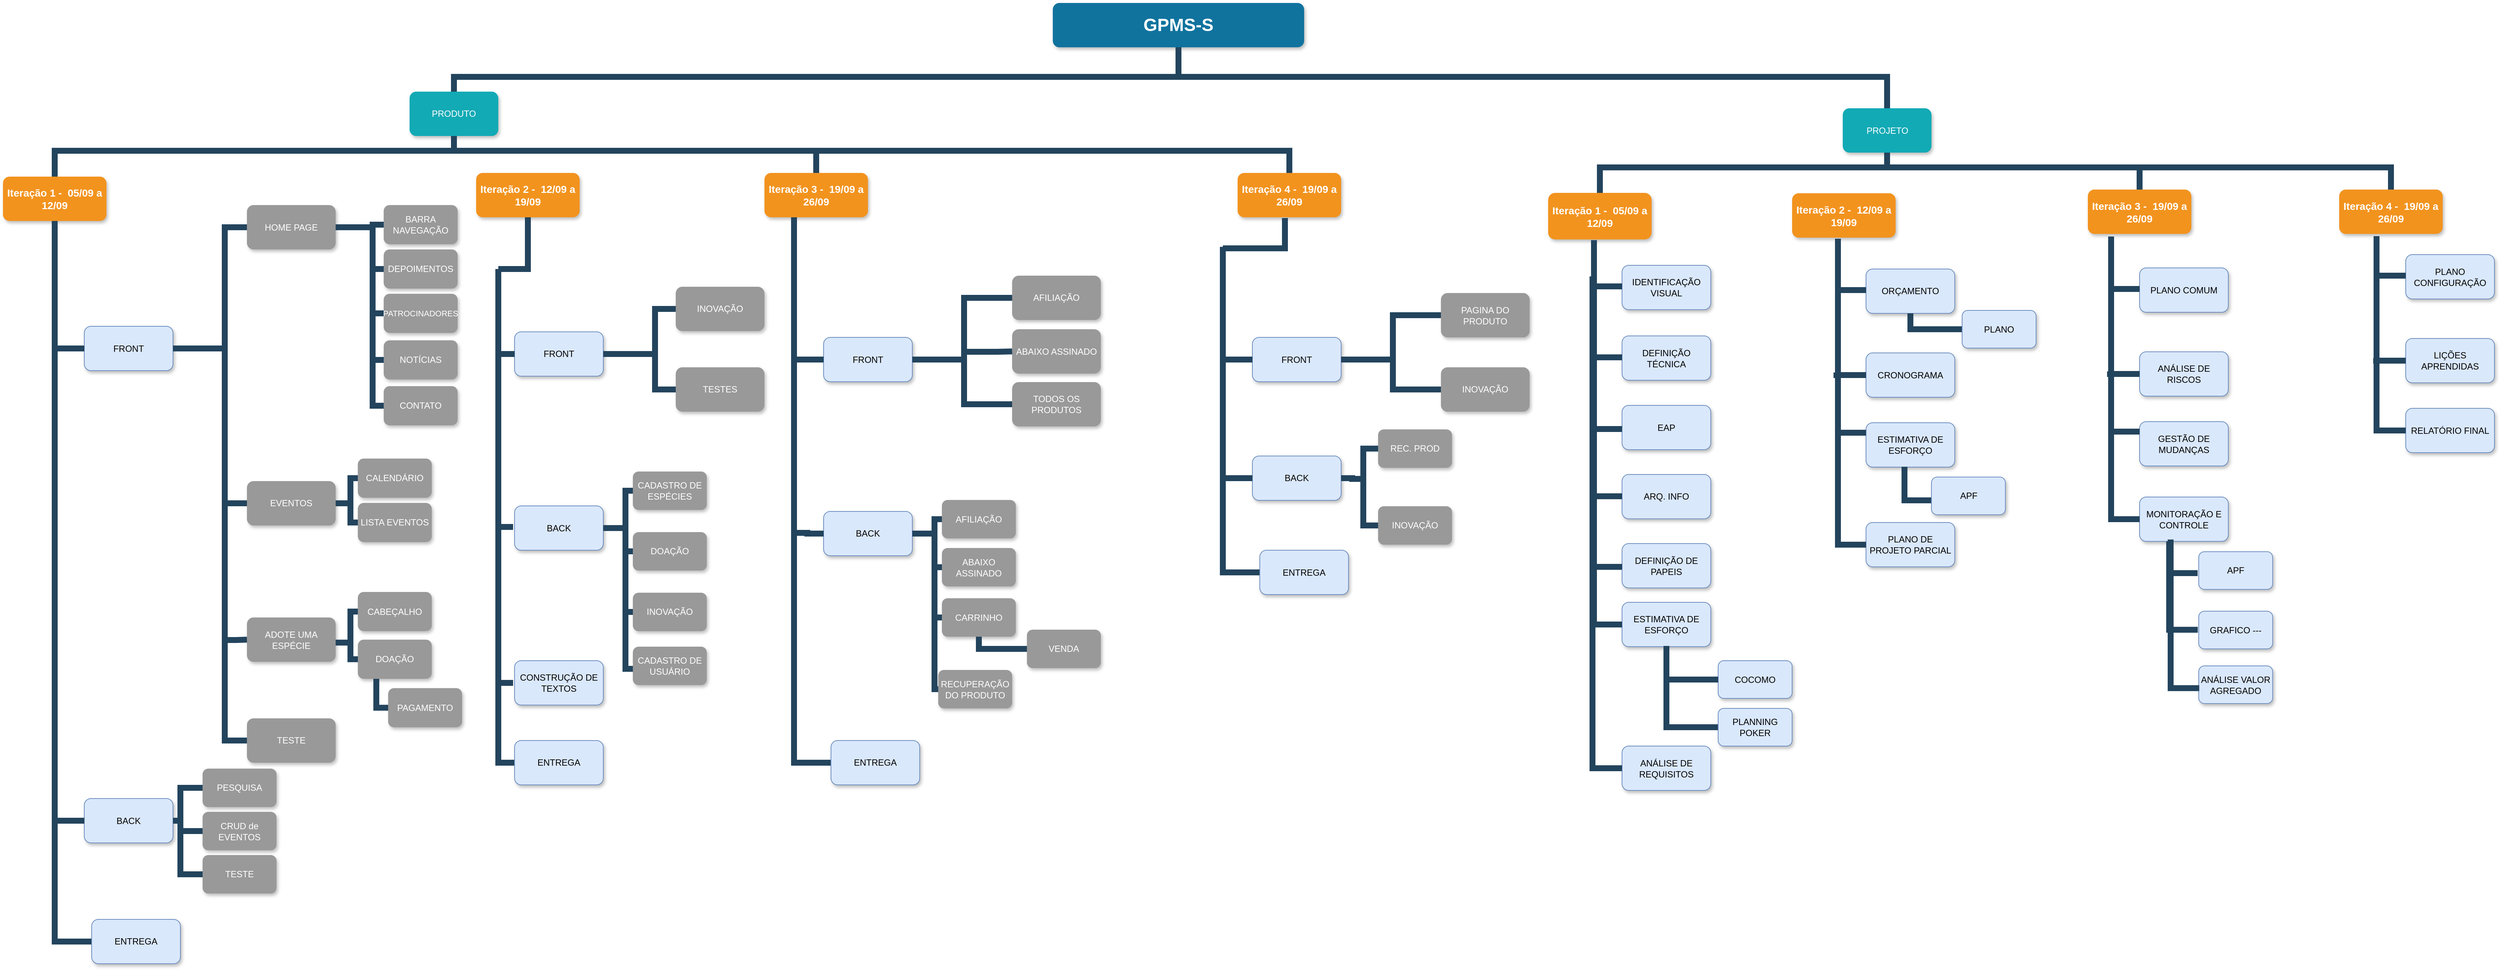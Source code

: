 <mxfile version="11.3.1" type="github" pages="1"><diagram name="Page-1" id="64c3da0e-402f-94eb-ee01-a36477274f13"><mxGraphModel dx="4121" dy="1320" grid="1" gridSize="10" guides="1" tooltips="1" connect="1" arrows="1" fold="1" page="1" pageScale="1" pageWidth="1654" pageHeight="1169" background="#ffffff" math="0" shadow="0"><root><mxCell id="0"/><mxCell id="1" parent="0"/><mxCell id="2" value="GPMS-S" style="whiteSpace=wrap;rounded=1;shadow=1;fillColor=#10739E;strokeColor=none;fontColor=#FFFFFF;fontStyle=1;fontSize=24" parent="1" vertex="1"><mxGeometry x="240" y="50" width="340" height="60" as="geometry"/></mxCell><mxCell id="3" value="Iteração 1 -  05/09 a 12/09" style="whiteSpace=wrap;rounded=1;fillColor=#F2931E;strokeColor=none;shadow=1;fontColor=#FFFFFF;fontStyle=1;fontSize=14" parent="1" vertex="1"><mxGeometry x="-1180" y="285.0" width="140" height="60" as="geometry"/></mxCell><mxCell id="229" value="" style="edgeStyle=elbowEdgeStyle;elbow=vertical;rounded=0;fontColor=#000000;endArrow=none;endFill=0;strokeWidth=8;strokeColor=#23445D;" parent="1" source="2" edge="1"><mxGeometry width="100" height="100" relative="1" as="geometry"><mxPoint x="-220" y="225" as="sourcePoint"/><mxPoint x="-570" y="170" as="targetPoint"/><Array as="points"><mxPoint x="-80" y="150"/><mxPoint x="410" y="150"/></Array></mxGeometry></mxCell><mxCell id="231" value="" style="edgeStyle=elbowEdgeStyle;elbow=vertical;rounded=0;fontColor=#000000;endArrow=none;endFill=0;strokeWidth=8;strokeColor=#23445D;entryX=0.5;entryY=0;entryDx=0;entryDy=0;" parent="1" target="gOEoGvFTKQfGzsxG8Sti-510" edge="1"><mxGeometry width="100" height="100" relative="1" as="geometry"><mxPoint x="-570" y="229" as="sourcePoint"/><mxPoint x="-20" y="260" as="targetPoint"/><Array as="points"><mxPoint x="-440" y="250"/><mxPoint x="-20" y="229"/><mxPoint x="330" y="220"/><mxPoint x="380" y="220"/><mxPoint x="390" y="220"/><mxPoint x="400" y="230"/><mxPoint x="263" y="230"/><mxPoint x="390" y="230"/><mxPoint x="340" y="230"/></Array></mxGeometry></mxCell><mxCell id="232" value="" style="edgeStyle=elbowEdgeStyle;elbow=vertical;rounded=0;fontColor=#000000;endArrow=none;endFill=0;strokeWidth=8;strokeColor=#23445D;entryX=0.5;entryY=0;entryDx=0;entryDy=0;" parent="1" target="gOEoGvFTKQfGzsxG8Sti-591" edge="1"><mxGeometry width="100" height="100" relative="1" as="geometry"><mxPoint x="-80" y="250" as="sourcePoint"/><mxPoint x="640" y="250" as="targetPoint"/><Array as="points"><mxPoint x="300" y="250"/><mxPoint x="610" y="180"/></Array></mxGeometry></mxCell><mxCell id="234" value="" style="edgeStyle=elbowEdgeStyle;elbow=vertical;rounded=0;fontColor=#000000;endArrow=none;endFill=0;strokeWidth=8;strokeColor=#23445D;entryX=0.5;entryY=0;entryDx=0;entryDy=0;" parent="1" source="2" target="gOEoGvFTKQfGzsxG8Sti-626" edge="1"><mxGeometry width="100" height="100" relative="1" as="geometry"><mxPoint x="-170" y="275" as="sourcePoint"/><mxPoint x="2315" y="230" as="targetPoint"/><Array as="points"><mxPoint x="1060" y="150"/></Array></mxGeometry></mxCell><mxCell id="kDpiNri7qRXrQKS7qsHG-234" value="PRODUTO" style="whiteSpace=wrap;rounded=1;fillColor=#12AAB5;strokeColor=none;shadow=1;fontColor=#FFFFFF;" parent="1" vertex="1"><mxGeometry x="-630" y="170.0" width="120" height="60" as="geometry"/></mxCell><mxCell id="kDpiNri7qRXrQKS7qsHG-247" value="" style="orthogonalLoop=1;jettySize=auto;html=1;strokeWidth=9;edgeStyle=orthogonalEdgeStyle;strokeColor=none;endArrow=classic;endFill=1;startArrow=none;startFill=0;rounded=0;" parent="1" source="kDpiNri7qRXrQKS7qsHG-235" target="kDpiNri7qRXrQKS7qsHG-246" edge="1"><mxGeometry relative="1" as="geometry"/></mxCell><mxCell id="kDpiNri7qRXrQKS7qsHG-235" value="HOME PAGE" style="whiteSpace=wrap;rounded=1;fillColor=#999999;strokeColor=none;shadow=1;fontColor=#FFFFFF;fontStyle=0" parent="1" vertex="1"><mxGeometry x="-850" y="323.5" width="120" height="60" as="geometry"/></mxCell><mxCell id="kDpiNri7qRXrQKS7qsHG-246" value="FRONT" style="whiteSpace=wrap;rounded=1;fillColor=#dae8fc;strokeColor=#6c8ebf;shadow=1;fontStyle=0" parent="1" vertex="1"><mxGeometry x="-1070" y="487.5" width="120" height="60" as="geometry"/></mxCell><mxCell id="kDpiNri7qRXrQKS7qsHG-236" value="ADOTE UMA ESPÉCIE" style="whiteSpace=wrap;rounded=1;fillColor=#999999;strokeColor=none;shadow=1;fontColor=#FFFFFF;fontStyle=0" parent="1" vertex="1"><mxGeometry x="-850" y="881.5" width="120" height="60" as="geometry"/></mxCell><mxCell id="kDpiNri7qRXrQKS7qsHG-240" value="" style="edgeStyle=elbowEdgeStyle;elbow=horizontal;rounded=0;fontColor=#000000;endArrow=none;endFill=0;strokeWidth=8;strokeColor=#23445D;entryX=0;entryY=0.5;entryDx=0;entryDy=0;" parent="1" target="kDpiNri7qRXrQKS7qsHG-246" edge="1"><mxGeometry width="100" height="100" relative="1" as="geometry"><mxPoint x="-1110" y="400" as="sourcePoint"/><mxPoint x="-1070" y="543" as="targetPoint"/><Array as="points"><mxPoint x="-1110" y="570"/><mxPoint x="-1110" y="543"/><mxPoint x="-1110" y="472.5"/></Array></mxGeometry></mxCell><mxCell id="kDpiNri7qRXrQKS7qsHG-251" value="BACK" style="whiteSpace=wrap;rounded=1;fillColor=#dae8fc;strokeColor=#6c8ebf;shadow=1;fontStyle=0" parent="1" vertex="1"><mxGeometry x="-1070" y="1126.5" width="120" height="60" as="geometry"/></mxCell><mxCell id="kDpiNri7qRXrQKS7qsHG-254" value="" style="orthogonalLoop=1;jettySize=auto;html=1;strokeWidth=9;edgeStyle=orthogonalEdgeStyle;strokeColor=none;endArrow=classic;endFill=1;startArrow=none;startFill=0;rounded=0;" parent="1" edge="1"><mxGeometry relative="1" as="geometry"><mxPoint x="-965" y="727.5" as="sourcePoint"/><mxPoint x="-895" y="687.5" as="targetPoint"/></mxGeometry></mxCell><mxCell id="kDpiNri7qRXrQKS7qsHG-260" value="" style="edgeStyle=elbowEdgeStyle;elbow=horizontal;rounded=0;fontColor=#000000;endArrow=none;endFill=0;strokeWidth=8;strokeColor=#23445D;entryX=1;entryY=0.5;entryDx=0;entryDy=0;exitX=0;exitY=0.5;exitDx=0;exitDy=0;" parent="1" source="gOEoGvFTKQfGzsxG8Sti-447" target="kDpiNri7qRXrQKS7qsHG-251" edge="1"><mxGeometry width="100" height="100" relative="1" as="geometry"><mxPoint x="-910" y="1116.5" as="sourcePoint"/><mxPoint x="-950" y="869.5" as="targetPoint"/><Array as="points"><mxPoint x="-940" y="1226.5"/><mxPoint x="-900" y="936.5"/><mxPoint x="-930" y="816.5"/><mxPoint x="-940" y="801.5"/></Array></mxGeometry></mxCell><mxCell id="kDpiNri7qRXrQKS7qsHG-261" value="" style="edgeStyle=elbowEdgeStyle;elbow=horizontal;rounded=0;fontColor=#000000;endArrow=none;endFill=0;strokeWidth=8;strokeColor=#23445D;entryX=1;entryY=0.5;entryDx=0;entryDy=0;exitX=0;exitY=0.5;exitDx=0;exitDy=0;" parent="1" source="kDpiNri7qRXrQKS7qsHG-235" target="kDpiNri7qRXrQKS7qsHG-246" edge="1"><mxGeometry width="100" height="100" relative="1" as="geometry"><mxPoint x="-870" y="354" as="sourcePoint"/><mxPoint x="-950" y="572" as="targetPoint"/><Array as="points"><mxPoint x="-880" y="490"/><mxPoint x="-790" y="500"/><mxPoint x="-960" y="590"/><mxPoint x="-850" y="650"/><mxPoint x="-940" y="565"/></Array></mxGeometry></mxCell><mxCell id="kDpiNri7qRXrQKS7qsHG-268" value="EVENTOS" style="whiteSpace=wrap;rounded=1;fillColor=#999999;strokeColor=none;shadow=1;fontColor=#FFFFFF;fontStyle=0" parent="1" vertex="1"><mxGeometry x="-850" y="697.0" width="120" height="60" as="geometry"/></mxCell><mxCell id="kDpiNri7qRXrQKS7qsHG-279" value="" style="edgeStyle=elbowEdgeStyle;elbow=horizontal;rounded=0;fontColor=#000000;endArrow=none;endFill=0;strokeWidth=8;strokeColor=#23445D;entryX=0;entryY=0.5;entryDx=0;entryDy=0;" parent="1" target="gOEoGvFTKQfGzsxG8Sti-442" edge="1"><mxGeometry width="100" height="100" relative="1" as="geometry"><mxPoint x="-1110" y="400" as="sourcePoint"/><mxPoint x="-1110" y="940" as="targetPoint"/><Array as="points"><mxPoint x="-1110" y="390"/><mxPoint x="-1110" y="630"/><mxPoint x="-1110" y="450"/><mxPoint x="-1110" y="775"/></Array></mxGeometry></mxCell><mxCell id="gOEoGvFTKQfGzsxG8Sti-442" value="ENTREGA" style="whiteSpace=wrap;rounded=1;fillColor=#dae8fc;strokeColor=#6c8ebf;shadow=1;fontStyle=0" parent="1" vertex="1"><mxGeometry x="-1060" y="1290" width="120" height="60" as="geometry"/></mxCell><mxCell id="gOEoGvFTKQfGzsxG8Sti-443" value="TESTE" style="whiteSpace=wrap;rounded=1;fillColor=#999999;strokeColor=none;shadow=1;fontColor=#FFFFFF;fontStyle=0" parent="1" vertex="1"><mxGeometry x="-850" y="1018.0" width="120" height="60" as="geometry"/></mxCell><mxCell id="gOEoGvFTKQfGzsxG8Sti-444" value="" style="edgeStyle=elbowEdgeStyle;elbow=horizontal;rounded=0;fontColor=#000000;endArrow=none;endFill=0;strokeWidth=8;strokeColor=#23445D;entryX=0;entryY=0.5;entryDx=0;entryDy=0;" parent="1" target="kDpiNri7qRXrQKS7qsHG-268" edge="1"><mxGeometry width="100" height="100" relative="1" as="geometry"><mxPoint x="-880" y="727" as="sourcePoint"/><mxPoint x="-870" y="663" as="targetPoint"/><Array as="points"/></mxGeometry></mxCell><mxCell id="gOEoGvFTKQfGzsxG8Sti-445" value="" style="edgeStyle=elbowEdgeStyle;elbow=horizontal;rounded=0;fontColor=#000000;endArrow=none;endFill=0;strokeWidth=8;strokeColor=#23445D;entryX=0;entryY=0.5;entryDx=0;entryDy=0;" parent="1" target="kDpiNri7qRXrQKS7qsHG-236" edge="1"><mxGeometry width="100" height="100" relative="1" as="geometry"><mxPoint x="-880" y="912" as="sourcePoint"/><mxPoint x="-865" y="731" as="targetPoint"/><Array as="points"/></mxGeometry></mxCell><mxCell id="gOEoGvFTKQfGzsxG8Sti-446" value="" style="edgeStyle=elbowEdgeStyle;elbow=horizontal;rounded=0;fontColor=#000000;endArrow=none;endFill=0;strokeWidth=8;strokeColor=#23445D;entryX=0;entryY=0.5;entryDx=0;entryDy=0;" parent="1" target="gOEoGvFTKQfGzsxG8Sti-443" edge="1"><mxGeometry width="100" height="100" relative="1" as="geometry"><mxPoint x="-880" y="510" as="sourcePoint"/><mxPoint x="-870" y="798" as="targetPoint"/><Array as="points"><mxPoint x="-880" y="530"/><mxPoint x="-835" y="616.5"/></Array></mxGeometry></mxCell><mxCell id="gOEoGvFTKQfGzsxG8Sti-447" value="TESTE" style="whiteSpace=wrap;rounded=1;fillColor=#999999;strokeColor=none;shadow=1;fontColor=#FFFFFF;fontStyle=0" parent="1" vertex="1"><mxGeometry x="-910" y="1203" width="100" height="52" as="geometry"/></mxCell><mxCell id="gOEoGvFTKQfGzsxG8Sti-449" value="CRUD de EVENTOS" style="whiteSpace=wrap;rounded=1;fillColor=#999999;strokeColor=none;shadow=1;fontColor=#FFFFFF;fontStyle=0" parent="1" vertex="1"><mxGeometry x="-910" y="1144.5" width="100" height="52" as="geometry"/></mxCell><mxCell id="gOEoGvFTKQfGzsxG8Sti-450" value="PESQUISA" style="whiteSpace=wrap;rounded=1;fillColor=#999999;strokeColor=none;shadow=1;fontColor=#FFFFFF;fontStyle=0" parent="1" vertex="1"><mxGeometry x="-910" y="1086" width="100" height="52" as="geometry"/></mxCell><mxCell id="gOEoGvFTKQfGzsxG8Sti-458" value="BARRA NAVEGAÇÃO" style="whiteSpace=wrap;rounded=1;fillColor=#999999;strokeColor=none;shadow=1;fontColor=#FFFFFF;fontStyle=0" parent="1" vertex="1"><mxGeometry x="-665" y="323.5" width="100" height="53" as="geometry"/></mxCell><mxCell id="gOEoGvFTKQfGzsxG8Sti-462" value="" style="edgeStyle=elbowEdgeStyle;elbow=horizontal;rounded=0;fontColor=#000000;endArrow=none;endFill=0;strokeWidth=8;strokeColor=#23445D;entryX=0;entryY=0.5;entryDx=0;entryDy=0;exitX=1;exitY=0.5;exitDx=0;exitDy=0;" parent="1" source="kDpiNri7qRXrQKS7qsHG-235" target="gOEoGvFTKQfGzsxG8Sti-458" edge="1"><mxGeometry width="100" height="100" relative="1" as="geometry"><mxPoint x="-695" y="438.5" as="sourcePoint"/><mxPoint x="-649.6" y="423.3" as="targetPoint"/><Array as="points"><mxPoint x="-680" y="340"/></Array></mxGeometry></mxCell><mxCell id="gOEoGvFTKQfGzsxG8Sti-463" value="" style="edgeStyle=elbowEdgeStyle;elbow=horizontal;rounded=0;fontColor=#000000;endArrow=none;endFill=0;strokeWidth=8;strokeColor=#23445D;entryX=0;entryY=0.5;entryDx=0;entryDy=0;exitX=1;exitY=0.5;exitDx=0;exitDy=0;" parent="1" target="gOEoGvFTKQfGzsxG8Sti-465" edge="1" source="kDpiNri7qRXrQKS7qsHG-235"><mxGeometry width="100" height="100" relative="1" as="geometry"><mxPoint x="-695" y="430.5" as="sourcePoint"/><mxPoint x="-645.4" y="437.4" as="targetPoint"/><Array as="points"><mxPoint x="-680" y="410"/></Array></mxGeometry></mxCell><mxCell id="gOEoGvFTKQfGzsxG8Sti-464" value="" style="edgeStyle=elbowEdgeStyle;elbow=horizontal;rounded=0;fontColor=#000000;endArrow=none;endFill=0;strokeWidth=8;strokeColor=#23445D;entryX=0;entryY=0.5;entryDx=0;entryDy=0;" parent="1" target="gOEoGvFTKQfGzsxG8Sti-466" edge="1"><mxGeometry width="100" height="100" relative="1" as="geometry"><mxPoint x="-680" y="390" as="sourcePoint"/><mxPoint x="-633.6" y="641.7" as="targetPoint"/><Array as="points"><mxPoint x="-680" y="470"/></Array></mxGeometry></mxCell><mxCell id="gOEoGvFTKQfGzsxG8Sti-465" value="DEPOIMENTOS" style="whiteSpace=wrap;rounded=1;fillColor=#999999;strokeColor=none;shadow=1;fontColor=#FFFFFF;fontStyle=0" parent="1" vertex="1"><mxGeometry x="-665" y="383.5" width="100" height="53" as="geometry"/></mxCell><mxCell id="gOEoGvFTKQfGzsxG8Sti-466" value="PATROCINADORES" style="whiteSpace=wrap;rounded=1;fillColor=#999999;strokeColor=none;shadow=1;fontColor=#FFFFFF;fontStyle=0;fontSize=11;" parent="1" vertex="1"><mxGeometry x="-665" y="443.5" width="100" height="53" as="geometry"/></mxCell><mxCell id="gOEoGvFTKQfGzsxG8Sti-467" value="NOTÍCIAS" style="whiteSpace=wrap;rounded=1;fillColor=#999999;strokeColor=none;shadow=1;fontColor=#FFFFFF;fontStyle=0" parent="1" vertex="1"><mxGeometry x="-665" y="506.5" width="100" height="53" as="geometry"/></mxCell><mxCell id="gOEoGvFTKQfGzsxG8Sti-468" value="CONTATO" style="whiteSpace=wrap;rounded=1;fillColor=#999999;strokeColor=none;shadow=1;fontColor=#FFFFFF;fontStyle=0" parent="1" vertex="1"><mxGeometry x="-665" y="568.5" width="100" height="53" as="geometry"/></mxCell><mxCell id="gOEoGvFTKQfGzsxG8Sti-469" value="" style="edgeStyle=elbowEdgeStyle;elbow=horizontal;rounded=0;fontColor=#000000;endArrow=none;endFill=0;strokeWidth=8;strokeColor=#23445D;entryX=0;entryY=0.5;entryDx=0;entryDy=0;" parent="1" target="gOEoGvFTKQfGzsxG8Sti-467" edge="1"><mxGeometry width="100" height="100" relative="1" as="geometry"><mxPoint x="-680" y="460" as="sourcePoint"/><mxPoint x="-664.8" y="565.9" as="targetPoint"/><Array as="points"><mxPoint x="-680" y="530"/></Array></mxGeometry></mxCell><mxCell id="gOEoGvFTKQfGzsxG8Sti-471" value="" style="edgeStyle=elbowEdgeStyle;elbow=horizontal;rounded=0;fontColor=#000000;endArrow=none;endFill=0;strokeWidth=8;strokeColor=#23445D;exitX=0;exitY=0.5;exitDx=0;exitDy=0;entryX=0;entryY=0.5;entryDx=0;entryDy=0;" parent="1" source="gOEoGvFTKQfGzsxG8Sti-449" target="gOEoGvFTKQfGzsxG8Sti-450" edge="1"><mxGeometry width="100" height="100" relative="1" as="geometry"><mxPoint x="-910" y="1064" as="sourcePoint"/><mxPoint x="-920" y="983.5" as="targetPoint"/><Array as="points"><mxPoint x="-940" y="1146.5"/><mxPoint x="-900" y="883"/><mxPoint x="-930" y="763"/><mxPoint x="-940" y="748"/></Array></mxGeometry></mxCell><mxCell id="gOEoGvFTKQfGzsxG8Sti-473" value="" style="edgeStyle=elbowEdgeStyle;elbow=vertical;rounded=0;fontColor=#000000;endArrow=none;endFill=0;strokeWidth=8;strokeColor=#23445D;exitX=0.5;exitY=1;exitDx=0;exitDy=0;entryX=0.5;entryY=0;entryDx=0;entryDy=0;" parent="1" source="kDpiNri7qRXrQKS7qsHG-234" target="3" edge="1"><mxGeometry width="100" height="100" relative="1" as="geometry"><mxPoint x="-550" y="250" as="sourcePoint"/><mxPoint x="-930" y="290" as="targetPoint"/><Array as="points"><mxPoint x="-590" y="250"/><mxPoint x="-740" y="270"/></Array></mxGeometry></mxCell><mxCell id="gOEoGvFTKQfGzsxG8Sti-476" value="" style="edgeStyle=elbowEdgeStyle;elbow=horizontal;rounded=0;fontColor=#000000;endArrow=none;endFill=0;strokeWidth=8;strokeColor=#23445D;" parent="1" edge="1"><mxGeometry width="100" height="100" relative="1" as="geometry"><mxPoint x="-1110" y="345" as="sourcePoint"/><mxPoint x="-1110" y="400" as="targetPoint"/><Array as="points"><mxPoint x="-1110" y="360"/></Array></mxGeometry></mxCell><mxCell id="gOEoGvFTKQfGzsxG8Sti-477" value="" style="edgeStyle=elbowEdgeStyle;elbow=horizontal;rounded=0;fontColor=#000000;endArrow=none;endFill=0;strokeWidth=8;strokeColor=#23445D;entryX=0;entryY=0.5;entryDx=0;entryDy=0;" parent="1" target="gOEoGvFTKQfGzsxG8Sti-468" edge="1"><mxGeometry width="100" height="100" relative="1" as="geometry"><mxPoint x="-680" y="510" as="sourcePoint"/><mxPoint x="-664.8" y="654.4" as="targetPoint"/><Array as="points"><mxPoint x="-680" y="595"/></Array></mxGeometry></mxCell><mxCell id="gOEoGvFTKQfGzsxG8Sti-479" value="Iteração 2 -  12/09 a 19/09" style="whiteSpace=wrap;rounded=1;fillColor=#F2931E;strokeColor=none;shadow=1;fontColor=#FFFFFF;fontStyle=1;fontSize=14" parent="1" vertex="1"><mxGeometry x="-540" y="280.0" width="140" height="60" as="geometry"/></mxCell><mxCell id="gOEoGvFTKQfGzsxG8Sti-481" value="INOVAÇÃO" style="whiteSpace=wrap;rounded=1;fillColor=#999999;strokeColor=none;shadow=1;fontColor=#FFFFFF;fontStyle=0" parent="1" vertex="1"><mxGeometry x="-270" y="434.0" width="120" height="60" as="geometry"/></mxCell><mxCell id="gOEoGvFTKQfGzsxG8Sti-482" value="FRONT" style="whiteSpace=wrap;rounded=1;fillColor=#dae8fc;strokeColor=#6c8ebf;shadow=1;fontStyle=0" parent="1" vertex="1"><mxGeometry x="-488" y="495.0" width="120" height="60" as="geometry"/></mxCell><mxCell id="gOEoGvFTKQfGzsxG8Sti-484" value="" style="edgeStyle=elbowEdgeStyle;elbow=horizontal;rounded=0;fontColor=#000000;endArrow=none;endFill=0;strokeWidth=8;strokeColor=#23445D;entryX=0;entryY=0.5;entryDx=0;entryDy=0;" parent="1" target="gOEoGvFTKQfGzsxG8Sti-482" edge="1"><mxGeometry width="100" height="100" relative="1" as="geometry"><mxPoint x="-510" y="410" as="sourcePoint"/><mxPoint x="-488" y="550.5" as="targetPoint"/><Array as="points"><mxPoint x="-510" y="540"/><mxPoint x="-528" y="577.5"/><mxPoint x="-528" y="550.5"/><mxPoint x="-528" y="480"/></Array></mxGeometry></mxCell><mxCell id="gOEoGvFTKQfGzsxG8Sti-485" value="BACK" style="whiteSpace=wrap;rounded=1;fillColor=#dae8fc;strokeColor=#6c8ebf;shadow=1;fontStyle=0" parent="1" vertex="1"><mxGeometry x="-488" y="730.5" width="120" height="60" as="geometry"/></mxCell><mxCell id="gOEoGvFTKQfGzsxG8Sti-486" value="" style="orthogonalLoop=1;jettySize=auto;html=1;strokeWidth=9;edgeStyle=orthogonalEdgeStyle;strokeColor=none;endArrow=classic;endFill=1;startArrow=none;startFill=0;rounded=0;" parent="1" edge="1"><mxGeometry relative="1" as="geometry"><mxPoint x="-383" y="735" as="sourcePoint"/><mxPoint x="-313" y="695" as="targetPoint"/></mxGeometry></mxCell><mxCell id="gOEoGvFTKQfGzsxG8Sti-487" value="" style="edgeStyle=elbowEdgeStyle;elbow=horizontal;rounded=0;fontColor=#000000;endArrow=none;endFill=0;strokeWidth=8;strokeColor=#23445D;entryX=1;entryY=0.5;entryDx=0;entryDy=0;exitX=0;exitY=0.5;exitDx=0;exitDy=0;" parent="1" source="gOEoGvFTKQfGzsxG8Sti-496" target="gOEoGvFTKQfGzsxG8Sti-485" edge="1"><mxGeometry width="100" height="100" relative="1" as="geometry"><mxPoint x="-328" y="867.5" as="sourcePoint"/><mxPoint x="-368" y="620.5" as="targetPoint"/><Array as="points"><mxPoint x="-338" y="807.5"/><mxPoint x="-318" y="687.5"/><mxPoint x="-348" y="567.5"/><mxPoint x="-358" y="552.5"/></Array></mxGeometry></mxCell><mxCell id="gOEoGvFTKQfGzsxG8Sti-488" value="" style="edgeStyle=elbowEdgeStyle;elbow=horizontal;rounded=0;fontColor=#000000;endArrow=none;endFill=0;strokeWidth=8;strokeColor=#23445D;entryX=1;entryY=0.5;entryDx=0;entryDy=0;exitX=0;exitY=0.5;exitDx=0;exitDy=0;" parent="1" source="gOEoGvFTKQfGzsxG8Sti-481" target="gOEoGvFTKQfGzsxG8Sti-482" edge="1"><mxGeometry width="100" height="100" relative="1" as="geometry"><mxPoint x="-270" y="442" as="sourcePoint"/><mxPoint x="-368" y="579.5" as="targetPoint"/><Array as="points"><mxPoint x="-298" y="497.5"/><mxPoint x="-208" y="507.5"/><mxPoint x="-378" y="597.5"/><mxPoint x="-268" y="657.5"/><mxPoint x="-358" y="572.5"/></Array></mxGeometry></mxCell><mxCell id="gOEoGvFTKQfGzsxG8Sti-489" value="TESTES" style="whiteSpace=wrap;rounded=1;fillColor=#999999;strokeColor=none;shadow=1;fontColor=#FFFFFF;fontStyle=0" parent="1" vertex="1"><mxGeometry x="-270" y="543.0" width="120" height="60" as="geometry"/></mxCell><mxCell id="gOEoGvFTKQfGzsxG8Sti-490" value="" style="edgeStyle=elbowEdgeStyle;elbow=horizontal;rounded=0;fontColor=#000000;endArrow=none;endFill=0;strokeWidth=8;strokeColor=#23445D;entryX=0;entryY=0.5;entryDx=0;entryDy=0;" parent="1" target="gOEoGvFTKQfGzsxG8Sti-491" edge="1"><mxGeometry width="100" height="100" relative="1" as="geometry"><mxPoint x="-510" y="450" as="sourcePoint"/><mxPoint x="-528" y="947.5" as="targetPoint"/><Array as="points"><mxPoint x="-510" y="460"/><mxPoint x="-528" y="397.5"/><mxPoint x="-528" y="637.5"/><mxPoint x="-528" y="457.5"/><mxPoint x="-528" y="782.5"/></Array></mxGeometry></mxCell><mxCell id="gOEoGvFTKQfGzsxG8Sti-491" value="ENTREGA" style="whiteSpace=wrap;rounded=1;fillColor=#dae8fc;strokeColor=#6c8ebf;shadow=1;fontStyle=0" parent="1" vertex="1"><mxGeometry x="-488" y="1048" width="120" height="60" as="geometry"/></mxCell><mxCell id="gOEoGvFTKQfGzsxG8Sti-493" value="" style="edgeStyle=elbowEdgeStyle;elbow=horizontal;rounded=0;fontColor=#000000;endArrow=none;endFill=0;strokeWidth=8;strokeColor=#23445D;entryX=0;entryY=0.5;entryDx=0;entryDy=0;" parent="1" target="gOEoGvFTKQfGzsxG8Sti-489" edge="1"><mxGeometry width="100" height="100" relative="1" as="geometry"><mxPoint x="-298" y="520" as="sourcePoint"/><mxPoint x="-270" y="563" as="targetPoint"/><Array as="points"><mxPoint x="-298" y="540"/></Array></mxGeometry></mxCell><mxCell id="gOEoGvFTKQfGzsxG8Sti-494" value="" style="edgeStyle=elbowEdgeStyle;elbow=horizontal;rounded=0;fontColor=#000000;endArrow=none;endFill=0;strokeWidth=8;strokeColor=#23445D;entryX=0;entryY=0.5;entryDx=0;entryDy=0;" parent="1" target="kDpiNri7qRXrQKS7qsHG-251" edge="1"><mxGeometry width="100" height="100" relative="1" as="geometry"><mxPoint x="-1110" y="1156.5" as="sourcePoint"/><mxPoint x="-1080" y="932.5" as="targetPoint"/><Array as="points"><mxPoint x="-1090" y="889.5"/></Array></mxGeometry></mxCell><mxCell id="gOEoGvFTKQfGzsxG8Sti-496" value="INOVAÇÃO" style="whiteSpace=wrap;rounded=1;fillColor=#999999;strokeColor=none;shadow=1;fontColor=#FFFFFF;fontStyle=0" parent="1" vertex="1"><mxGeometry x="-328" y="848" width="100" height="52" as="geometry"/></mxCell><mxCell id="gOEoGvFTKQfGzsxG8Sti-497" value="DOAÇÃO" style="whiteSpace=wrap;rounded=1;fillColor=#999999;strokeColor=none;shadow=1;fontColor=#FFFFFF;fontStyle=0" parent="1" vertex="1"><mxGeometry x="-328" y="766" width="100" height="52" as="geometry"/></mxCell><mxCell id="gOEoGvFTKQfGzsxG8Sti-498" value="CADASTRO DE ESPÉCIES" style="whiteSpace=wrap;rounded=1;fillColor=#999999;strokeColor=none;shadow=1;fontColor=#FFFFFF;fontStyle=0" parent="1" vertex="1"><mxGeometry x="-328" y="684" width="100" height="52" as="geometry"/></mxCell><mxCell id="gOEoGvFTKQfGzsxG8Sti-508" value="" style="edgeStyle=elbowEdgeStyle;elbow=horizontal;rounded=0;fontColor=#000000;endArrow=none;endFill=0;strokeWidth=8;strokeColor=#23445D;exitX=0;exitY=0.5;exitDx=0;exitDy=0;entryX=0;entryY=0.5;entryDx=0;entryDy=0;" parent="1" source="gOEoGvFTKQfGzsxG8Sti-497" target="gOEoGvFTKQfGzsxG8Sti-498" edge="1"><mxGeometry width="100" height="100" relative="1" as="geometry"><mxPoint x="-328" y="815" as="sourcePoint"/><mxPoint x="-338" y="734.5" as="targetPoint"/><Array as="points"><mxPoint x="-338" y="754"/><mxPoint x="-318" y="634"/><mxPoint x="-348" y="514"/><mxPoint x="-358" y="499"/></Array></mxGeometry></mxCell><mxCell id="gOEoGvFTKQfGzsxG8Sti-510" value="Iteração 3 -  19/09 a 26/09" style="whiteSpace=wrap;rounded=1;fillColor=#F2931E;strokeColor=none;shadow=1;fontColor=#FFFFFF;fontStyle=1;fontSize=14" parent="1" vertex="1"><mxGeometry x="-150" y="280.0" width="140" height="60" as="geometry"/></mxCell><mxCell id="gOEoGvFTKQfGzsxG8Sti-512" value="" style="orthogonalLoop=1;jettySize=auto;html=1;strokeWidth=9;edgeStyle=orthogonalEdgeStyle;strokeColor=none;endArrow=classic;endFill=1;startArrow=none;startFill=0;rounded=0;" parent="1" source="gOEoGvFTKQfGzsxG8Sti-513" target="gOEoGvFTKQfGzsxG8Sti-514" edge="1"><mxGeometry relative="1" as="geometry"/></mxCell><mxCell id="gOEoGvFTKQfGzsxG8Sti-513" value="AFILIAÇÃO" style="whiteSpace=wrap;rounded=1;fillColor=#999999;strokeColor=none;shadow=1;fontColor=#FFFFFF;fontStyle=0" parent="1" vertex="1"><mxGeometry x="185" y="419.0" width="120" height="60" as="geometry"/></mxCell><mxCell id="gOEoGvFTKQfGzsxG8Sti-514" value="FRONT" style="whiteSpace=wrap;rounded=1;fillColor=#dae8fc;strokeColor=#6c8ebf;shadow=1;fontStyle=0" parent="1" vertex="1"><mxGeometry x="-70" y="502.5" width="120" height="60" as="geometry"/></mxCell><mxCell id="gOEoGvFTKQfGzsxG8Sti-515" value="TODOS OS PRODUTOS" style="whiteSpace=wrap;rounded=1;fillColor=#999999;strokeColor=none;shadow=1;fontColor=#FFFFFF;fontStyle=0" parent="1" vertex="1"><mxGeometry x="185" y="563" width="120" height="60" as="geometry"/></mxCell><mxCell id="gOEoGvFTKQfGzsxG8Sti-516" value="" style="edgeStyle=elbowEdgeStyle;elbow=horizontal;rounded=0;fontColor=#000000;endArrow=none;endFill=0;strokeWidth=8;strokeColor=#23445D;entryX=0;entryY=0.5;entryDx=0;entryDy=0;" parent="1" target="gOEoGvFTKQfGzsxG8Sti-514" edge="1"><mxGeometry width="100" height="100" relative="1" as="geometry"><mxPoint x="-110" y="415" as="sourcePoint"/><mxPoint x="-70" y="558" as="targetPoint"/><Array as="points"><mxPoint x="-110" y="585"/><mxPoint x="-110" y="558"/><mxPoint x="-110" y="487.5"/></Array></mxGeometry></mxCell><mxCell id="gOEoGvFTKQfGzsxG8Sti-517" value="BACK" style="whiteSpace=wrap;rounded=1;fillColor=#dae8fc;strokeColor=#6c8ebf;shadow=1;fontStyle=0" parent="1" vertex="1"><mxGeometry x="-70" y="738.0" width="120" height="60" as="geometry"/></mxCell><mxCell id="gOEoGvFTKQfGzsxG8Sti-518" value="" style="orthogonalLoop=1;jettySize=auto;html=1;strokeWidth=9;edgeStyle=orthogonalEdgeStyle;strokeColor=none;endArrow=classic;endFill=1;startArrow=none;startFill=0;rounded=0;" parent="1" edge="1"><mxGeometry relative="1" as="geometry"><mxPoint x="35" y="742.5" as="sourcePoint"/><mxPoint x="105" y="702.5" as="targetPoint"/></mxGeometry></mxCell><mxCell id="gOEoGvFTKQfGzsxG8Sti-519" value="" style="edgeStyle=elbowEdgeStyle;elbow=horizontal;rounded=0;fontColor=#000000;endArrow=none;endFill=0;strokeWidth=8;strokeColor=#23445D;entryX=1;entryY=0.5;entryDx=0;entryDy=0;exitX=0;exitY=0.5;exitDx=0;exitDy=0;" parent="1" source="gOEoGvFTKQfGzsxG8Sti-528" target="gOEoGvFTKQfGzsxG8Sti-517" edge="1"><mxGeometry width="100" height="100" relative="1" as="geometry"><mxPoint x="90" y="875" as="sourcePoint"/><mxPoint x="50" y="628.0" as="targetPoint"/><Array as="points"><mxPoint x="80" y="815"/><mxPoint x="100" y="695"/><mxPoint x="70" y="575"/><mxPoint x="60" y="560"/></Array></mxGeometry></mxCell><mxCell id="gOEoGvFTKQfGzsxG8Sti-520" value="" style="edgeStyle=elbowEdgeStyle;elbow=horizontal;rounded=0;fontColor=#000000;endArrow=none;endFill=0;strokeWidth=8;strokeColor=#23445D;exitX=0;exitY=0.5;exitDx=0;exitDy=0;entryX=1;entryY=0.5;entryDx=0;entryDy=0;" parent="1" source="gOEoGvFTKQfGzsxG8Sti-513" target="gOEoGvFTKQfGzsxG8Sti-514" edge="1"><mxGeometry width="100" height="100" relative="1" as="geometry"><mxPoint x="230" y="445" as="sourcePoint"/><mxPoint x="50" y="587" as="targetPoint"/><Array as="points"><mxPoint x="120" y="505"/><mxPoint x="210" y="515"/><mxPoint x="40" y="605"/><mxPoint x="150" y="665"/><mxPoint x="60" y="580"/></Array></mxGeometry></mxCell><mxCell id="gOEoGvFTKQfGzsxG8Sti-521" value="ABAIXO ASSINADO" style="whiteSpace=wrap;rounded=1;fillColor=#999999;strokeColor=none;shadow=1;fontColor=#FFFFFF;fontStyle=0" parent="1" vertex="1"><mxGeometry x="185" y="491.5" width="120" height="60" as="geometry"/></mxCell><mxCell id="gOEoGvFTKQfGzsxG8Sti-522" value="" style="edgeStyle=elbowEdgeStyle;elbow=horizontal;rounded=0;fontColor=#000000;endArrow=none;endFill=0;strokeWidth=8;strokeColor=#23445D;entryX=0;entryY=0.5;entryDx=0;entryDy=0;" parent="1" target="gOEoGvFTKQfGzsxG8Sti-523" edge="1"><mxGeometry width="100" height="100" relative="1" as="geometry"><mxPoint x="-110" y="340" as="sourcePoint"/><mxPoint x="-110" y="955" as="targetPoint"/><Array as="points"><mxPoint x="-110" y="405"/><mxPoint x="-110" y="645"/><mxPoint x="-110" y="465"/><mxPoint x="-110" y="790"/></Array></mxGeometry></mxCell><mxCell id="gOEoGvFTKQfGzsxG8Sti-523" value="ENTREGA" style="whiteSpace=wrap;rounded=1;fillColor=#dae8fc;strokeColor=#6c8ebf;shadow=1;fontStyle=0" parent="1" vertex="1"><mxGeometry x="-60" y="1048" width="120" height="60" as="geometry"/></mxCell><mxCell id="gOEoGvFTKQfGzsxG8Sti-525" value="" style="edgeStyle=elbowEdgeStyle;elbow=horizontal;rounded=0;fontColor=#000000;endArrow=none;endFill=0;strokeWidth=8;strokeColor=#23445D;entryX=0;entryY=0.5;entryDx=0;entryDy=0;" parent="1" target="gOEoGvFTKQfGzsxG8Sti-521" edge="1"><mxGeometry width="100" height="100" relative="1" as="geometry"><mxPoint x="120" y="522" as="sourcePoint"/><mxPoint x="175" y="521.5" as="targetPoint"/><Array as="points"><mxPoint x="165" y="506.5"/></Array></mxGeometry></mxCell><mxCell id="gOEoGvFTKQfGzsxG8Sti-526" value="" style="edgeStyle=elbowEdgeStyle;elbow=horizontal;rounded=0;fontColor=#000000;endArrow=none;endFill=0;strokeWidth=8;strokeColor=#23445D;entryX=0;entryY=0.5;entryDx=0;entryDy=0;" parent="1" target="gOEoGvFTKQfGzsxG8Sti-515" edge="1"><mxGeometry width="100" height="100" relative="1" as="geometry"><mxPoint x="120" y="530" as="sourcePoint"/><mxPoint x="175" y="587.5" as="targetPoint"/><Array as="points"><mxPoint x="120" y="560"/></Array></mxGeometry></mxCell><mxCell id="gOEoGvFTKQfGzsxG8Sti-528" value="CARRINHO" style="whiteSpace=wrap;rounded=1;fillColor=#999999;strokeColor=none;shadow=1;fontColor=#FFFFFF;fontStyle=0" parent="1" vertex="1"><mxGeometry x="90" y="855.5" width="100" height="52" as="geometry"/></mxCell><mxCell id="gOEoGvFTKQfGzsxG8Sti-529" value="ABAIXO ASSINADO" style="whiteSpace=wrap;rounded=1;fillColor=#999999;strokeColor=none;shadow=1;fontColor=#FFFFFF;fontStyle=0" parent="1" vertex="1"><mxGeometry x="90" y="787.5" width="100" height="52" as="geometry"/></mxCell><mxCell id="gOEoGvFTKQfGzsxG8Sti-530" value="AFILIAÇÃO" style="whiteSpace=wrap;rounded=1;fillColor=#999999;strokeColor=none;shadow=1;fontColor=#FFFFFF;fontStyle=0" parent="1" vertex="1"><mxGeometry x="90" y="722.5" width="100" height="52" as="geometry"/></mxCell><mxCell id="gOEoGvFTKQfGzsxG8Sti-540" value="" style="edgeStyle=elbowEdgeStyle;elbow=horizontal;rounded=0;fontColor=#000000;endArrow=none;endFill=0;strokeWidth=8;strokeColor=#23445D;exitX=0;exitY=0.5;exitDx=0;exitDy=0;entryX=0;entryY=0.5;entryDx=0;entryDy=0;" parent="1" source="gOEoGvFTKQfGzsxG8Sti-529" target="gOEoGvFTKQfGzsxG8Sti-530" edge="1"><mxGeometry width="100" height="100" relative="1" as="geometry"><mxPoint x="90" y="822.5" as="sourcePoint"/><mxPoint x="80" y="742" as="targetPoint"/><Array as="points"><mxPoint x="80" y="761.5"/><mxPoint x="100" y="641.5"/><mxPoint x="70" y="521.5"/><mxPoint x="60" y="506.5"/></Array></mxGeometry></mxCell><mxCell id="gOEoGvFTKQfGzsxG8Sti-579" value="" style="edgeStyle=elbowEdgeStyle;elbow=horizontal;rounded=0;fontColor=#000000;endArrow=none;endFill=0;strokeWidth=8;strokeColor=#23445D;" parent="1" edge="1"><mxGeometry width="100" height="100" relative="1" as="geometry"><mxPoint x="-510" y="759" as="sourcePoint"/><mxPoint x="-490" y="759" as="targetPoint"/><Array as="points"/></mxGeometry></mxCell><mxCell id="gOEoGvFTKQfGzsxG8Sti-580" value="CADASTRO DE USUÁRIO" style="whiteSpace=wrap;rounded=1;fillColor=#999999;strokeColor=none;shadow=1;fontColor=#FFFFFF;fontStyle=0" parent="1" vertex="1"><mxGeometry x="-328" y="921" width="100" height="52" as="geometry"/></mxCell><mxCell id="gOEoGvFTKQfGzsxG8Sti-581" value="" style="edgeStyle=elbowEdgeStyle;elbow=horizontal;rounded=0;fontColor=#000000;endArrow=none;endFill=0;strokeWidth=8;strokeColor=#23445D;exitX=0;exitY=0.5;exitDx=0;exitDy=0;" parent="1" edge="1"><mxGeometry width="100" height="100" relative="1" as="geometry"><mxPoint x="-328" y="951" as="sourcePoint"/><mxPoint x="-338" y="760" as="targetPoint"/><Array as="points"><mxPoint x="-338" y="884.5"/><mxPoint x="-318" y="764.5"/><mxPoint x="-348" y="644.5"/><mxPoint x="-358" y="629.5"/></Array></mxGeometry></mxCell><mxCell id="gOEoGvFTKQfGzsxG8Sti-582" value="CONSTRUÇÃO DE TEXTOS" style="whiteSpace=wrap;rounded=1;fillColor=#dae8fc;strokeColor=#6c8ebf;shadow=1;fontStyle=0" parent="1" vertex="1"><mxGeometry x="-488" y="940" width="120" height="60" as="geometry"/></mxCell><mxCell id="gOEoGvFTKQfGzsxG8Sti-583" value="" style="edgeStyle=elbowEdgeStyle;elbow=horizontal;rounded=0;fontColor=#000000;endArrow=none;endFill=0;strokeWidth=8;strokeColor=#23445D;" parent="1" edge="1"><mxGeometry width="100" height="100" relative="1" as="geometry"><mxPoint x="-510" y="970" as="sourcePoint"/><mxPoint x="-490" y="970" as="targetPoint"/><Array as="points"/></mxGeometry></mxCell><mxCell id="gOEoGvFTKQfGzsxG8Sti-588" value="VENDA" style="whiteSpace=wrap;rounded=1;fillColor=#999999;strokeColor=none;shadow=1;fontColor=#FFFFFF;fontStyle=0" parent="1" vertex="1"><mxGeometry x="205" y="898" width="100" height="52" as="geometry"/></mxCell><mxCell id="gOEoGvFTKQfGzsxG8Sti-590" value="" style="edgeStyle=elbowEdgeStyle;elbow=horizontal;rounded=0;fontColor=#000000;endArrow=none;endFill=0;strokeWidth=8;strokeColor=#23445D;entryX=0.5;entryY=1;entryDx=0;entryDy=0;exitX=0;exitY=0.5;exitDx=0;exitDy=0;" parent="1" source="gOEoGvFTKQfGzsxG8Sti-588" target="gOEoGvFTKQfGzsxG8Sti-528" edge="1"><mxGeometry width="100" height="100" relative="1" as="geometry"><mxPoint x="160" y="1054" as="sourcePoint"/><mxPoint x="120" y="940" as="targetPoint"/><Array as="points"><mxPoint x="140" y="924"/><mxPoint x="140" y="747"/><mxPoint x="130" y="732"/></Array></mxGeometry></mxCell><mxCell id="gOEoGvFTKQfGzsxG8Sti-591" value="Iteração 4 -  19/09 a 26/09" style="whiteSpace=wrap;rounded=1;fillColor=#F2931E;strokeColor=none;shadow=1;fontColor=#FFFFFF;fontStyle=1;fontSize=14" parent="1" vertex="1"><mxGeometry x="490" y="280.0" width="140" height="60" as="geometry"/></mxCell><mxCell id="gOEoGvFTKQfGzsxG8Sti-592" value="" style="orthogonalLoop=1;jettySize=auto;html=1;strokeWidth=9;edgeStyle=orthogonalEdgeStyle;strokeColor=none;endArrow=classic;endFill=1;startArrow=none;startFill=0;rounded=0;" parent="1" source="gOEoGvFTKQfGzsxG8Sti-593" target="gOEoGvFTKQfGzsxG8Sti-594" edge="1"><mxGeometry relative="1" as="geometry"/></mxCell><mxCell id="gOEoGvFTKQfGzsxG8Sti-593" value="PAGINA DO PRODUTO" style="whiteSpace=wrap;rounded=1;fillColor=#999999;strokeColor=none;shadow=1;fontColor=#FFFFFF;fontStyle=0" parent="1" vertex="1"><mxGeometry x="765" y="442.5" width="120" height="60" as="geometry"/></mxCell><mxCell id="gOEoGvFTKQfGzsxG8Sti-594" value="FRONT" style="whiteSpace=wrap;rounded=1;fillColor=#dae8fc;strokeColor=#6c8ebf;shadow=1;fontStyle=0" parent="1" vertex="1"><mxGeometry x="510" y="502.5" width="120" height="60" as="geometry"/></mxCell><mxCell id="gOEoGvFTKQfGzsxG8Sti-596" value="" style="edgeStyle=elbowEdgeStyle;elbow=horizontal;rounded=0;fontColor=#000000;endArrow=none;endFill=0;strokeWidth=8;strokeColor=#23445D;entryX=0;entryY=0.5;entryDx=0;entryDy=0;" parent="1" target="gOEoGvFTKQfGzsxG8Sti-594" edge="1"><mxGeometry width="100" height="100" relative="1" as="geometry"><mxPoint x="470" y="415" as="sourcePoint"/><mxPoint x="510" y="558" as="targetPoint"/><Array as="points"><mxPoint x="470" y="585"/><mxPoint x="470" y="558"/><mxPoint x="470" y="487.5"/></Array></mxGeometry></mxCell><mxCell id="gOEoGvFTKQfGzsxG8Sti-597" value="BACK" style="whiteSpace=wrap;rounded=1;fillColor=#dae8fc;strokeColor=#6c8ebf;shadow=1;fontStyle=0" parent="1" vertex="1"><mxGeometry x="510" y="663.0" width="120" height="60" as="geometry"/></mxCell><mxCell id="gOEoGvFTKQfGzsxG8Sti-598" value="" style="orthogonalLoop=1;jettySize=auto;html=1;strokeWidth=9;edgeStyle=orthogonalEdgeStyle;strokeColor=none;endArrow=classic;endFill=1;startArrow=none;startFill=0;rounded=0;" parent="1" edge="1"><mxGeometry relative="1" as="geometry"><mxPoint x="615" y="742.5" as="sourcePoint"/><mxPoint x="685" y="702.5" as="targetPoint"/></mxGeometry></mxCell><mxCell id="gOEoGvFTKQfGzsxG8Sti-600" value="" style="edgeStyle=elbowEdgeStyle;elbow=horizontal;rounded=0;fontColor=#000000;endArrow=none;endFill=0;strokeWidth=8;strokeColor=#23445D;exitX=0;exitY=0.5;exitDx=0;exitDy=0;entryX=1;entryY=0.5;entryDx=0;entryDy=0;" parent="1" source="gOEoGvFTKQfGzsxG8Sti-593" target="gOEoGvFTKQfGzsxG8Sti-594" edge="1"><mxGeometry width="100" height="100" relative="1" as="geometry"><mxPoint x="810" y="445" as="sourcePoint"/><mxPoint x="630" y="587" as="targetPoint"/><Array as="points"><mxPoint x="700" y="505"/><mxPoint x="790" y="515"/><mxPoint x="620" y="605"/><mxPoint x="730" y="665"/><mxPoint x="640" y="580"/></Array></mxGeometry></mxCell><mxCell id="gOEoGvFTKQfGzsxG8Sti-601" value="INOVAÇÃO" style="whiteSpace=wrap;rounded=1;fillColor=#999999;strokeColor=none;shadow=1;fontColor=#FFFFFF;fontStyle=0" parent="1" vertex="1"><mxGeometry x="765" y="543.0" width="120" height="60" as="geometry"/></mxCell><mxCell id="gOEoGvFTKQfGzsxG8Sti-602" value="" style="edgeStyle=elbowEdgeStyle;elbow=horizontal;rounded=0;fontColor=#000000;endArrow=none;endFill=0;strokeWidth=8;strokeColor=#23445D;entryX=0;entryY=0.5;entryDx=0;entryDy=0;" parent="1" target="gOEoGvFTKQfGzsxG8Sti-603" edge="1"><mxGeometry width="100" height="100" relative="1" as="geometry"><mxPoint x="470" y="380" as="sourcePoint"/><mxPoint x="470" y="955" as="targetPoint"/><Array as="points"><mxPoint x="470" y="405"/><mxPoint x="470" y="645"/><mxPoint x="470" y="465"/><mxPoint x="470" y="790"/></Array></mxGeometry></mxCell><mxCell id="gOEoGvFTKQfGzsxG8Sti-603" value="ENTREGA" style="whiteSpace=wrap;rounded=1;fillColor=#dae8fc;strokeColor=#6c8ebf;shadow=1;fontStyle=0" parent="1" vertex="1"><mxGeometry x="520" y="790.5" width="120" height="60" as="geometry"/></mxCell><mxCell id="gOEoGvFTKQfGzsxG8Sti-604" value="" style="edgeStyle=elbowEdgeStyle;elbow=horizontal;rounded=0;fontColor=#000000;endArrow=none;endFill=0;strokeWidth=8;strokeColor=#23445D;entryX=0;entryY=0.5;entryDx=0;entryDy=0;" parent="1" target="gOEoGvFTKQfGzsxG8Sti-601" edge="1"><mxGeometry width="100" height="100" relative="1" as="geometry"><mxPoint x="700" y="522" as="sourcePoint"/><mxPoint x="755" y="521.5" as="targetPoint"/><Array as="points"><mxPoint x="700" y="573"/></Array></mxGeometry></mxCell><mxCell id="gOEoGvFTKQfGzsxG8Sti-607" value="INOVAÇÃO" style="whiteSpace=wrap;rounded=1;fillColor=#999999;strokeColor=none;shadow=1;fontColor=#FFFFFF;fontStyle=0" parent="1" vertex="1"><mxGeometry x="680" y="731" width="100" height="52" as="geometry"/></mxCell><mxCell id="gOEoGvFTKQfGzsxG8Sti-608" value="REC. PROD" style="whiteSpace=wrap;rounded=1;fillColor=#999999;strokeColor=none;shadow=1;fontColor=#FFFFFF;fontStyle=0" parent="1" vertex="1"><mxGeometry x="680" y="627" width="100" height="52" as="geometry"/></mxCell><mxCell id="gOEoGvFTKQfGzsxG8Sti-609" value="" style="edgeStyle=elbowEdgeStyle;elbow=horizontal;rounded=0;fontColor=#000000;endArrow=none;endFill=0;strokeWidth=8;strokeColor=#23445D;exitX=0;exitY=0.5;exitDx=0;exitDy=0;entryX=0;entryY=0.5;entryDx=0;entryDy=0;" parent="1" source="gOEoGvFTKQfGzsxG8Sti-607" target="gOEoGvFTKQfGzsxG8Sti-608" edge="1"><mxGeometry width="100" height="100" relative="1" as="geometry"><mxPoint x="670" y="822.5" as="sourcePoint"/><mxPoint x="660" y="742" as="targetPoint"/><Array as="points"><mxPoint x="660" y="761.5"/><mxPoint x="680" y="641.5"/><mxPoint x="650" y="521.5"/><mxPoint x="640" y="506.5"/></Array></mxGeometry></mxCell><mxCell id="gOEoGvFTKQfGzsxG8Sti-610" value="" style="edgeStyle=elbowEdgeStyle;elbow=horizontal;rounded=0;fontColor=#000000;endArrow=none;endFill=0;strokeWidth=8;strokeColor=#23445D;entryX=0.457;entryY=1.017;entryDx=0;entryDy=0;entryPerimeter=0;" parent="1" target="gOEoGvFTKQfGzsxG8Sti-591" edge="1"><mxGeometry width="100" height="100" relative="1" as="geometry"><mxPoint x="470" y="382" as="sourcePoint"/><mxPoint x="590" y="348" as="targetPoint"/><Array as="points"><mxPoint x="554" y="373"/></Array></mxGeometry></mxCell><mxCell id="gOEoGvFTKQfGzsxG8Sti-613" value="" style="edgeStyle=elbowEdgeStyle;elbow=horizontal;rounded=0;fontColor=#000000;endArrow=none;endFill=0;strokeWidth=8;strokeColor=#23445D;entryX=0;entryY=0.5;entryDx=0;entryDy=0;" parent="1" target="gOEoGvFTKQfGzsxG8Sti-517" edge="1"><mxGeometry width="100" height="100" relative="1" as="geometry"><mxPoint x="-114" y="767" as="sourcePoint"/><mxPoint x="-80" y="768" as="targetPoint"/><Array as="points"/></mxGeometry></mxCell><mxCell id="gOEoGvFTKQfGzsxG8Sti-614" value="" style="edgeStyle=elbowEdgeStyle;elbow=horizontal;rounded=0;fontColor=#000000;endArrow=none;endFill=0;strokeWidth=8;strokeColor=#23445D;exitX=1;exitY=0.5;exitDx=0;exitDy=0;" parent="1" source="gOEoGvFTKQfGzsxG8Sti-597" edge="1"><mxGeometry width="100" height="100" relative="1" as="geometry"><mxPoint x="645" y="650" as="sourcePoint"/><mxPoint x="660" y="694" as="targetPoint"/><Array as="points"><mxPoint x="645" y="730"/></Array></mxGeometry></mxCell><mxCell id="gOEoGvFTKQfGzsxG8Sti-615" value="" style="edgeStyle=elbowEdgeStyle;elbow=horizontal;rounded=0;fontColor=#000000;endArrow=none;endFill=0;strokeWidth=8;strokeColor=#23445D;entryX=0;entryY=0.5;entryDx=0;entryDy=0;" parent="1" target="gOEoGvFTKQfGzsxG8Sti-597" edge="1"><mxGeometry width="100" height="100" relative="1" as="geometry"><mxPoint x="470" y="690" as="sourcePoint"/><mxPoint x="562" y="770" as="targetPoint"/><Array as="points"><mxPoint x="470" y="740"/></Array></mxGeometry></mxCell><mxCell id="gOEoGvFTKQfGzsxG8Sti-623" value="Iteração 1 -  05/09 a 12/09" style="whiteSpace=wrap;rounded=1;fillColor=#F2931E;strokeColor=none;shadow=1;fontColor=#FFFFFF;fontStyle=1;fontSize=14" parent="1" vertex="1"><mxGeometry x="910" y="307" width="140" height="63" as="geometry"/></mxCell><mxCell id="gOEoGvFTKQfGzsxG8Sti-624" value="" style="edgeStyle=elbowEdgeStyle;elbow=vertical;rounded=0;fontColor=#000000;endArrow=none;endFill=0;strokeWidth=8;strokeColor=#23445D;entryX=0.5;entryY=0;entryDx=0;entryDy=0;" parent="1" target="gOEoGvFTKQfGzsxG8Sti-629" edge="1"><mxGeometry width="100" height="100" relative="1" as="geometry"><mxPoint x="1368.5" y="251.5" as="sourcePoint"/><mxPoint x="1918.5" y="282.5" as="targetPoint"/><Array as="points"><mxPoint x="1498.5" y="272.5"/><mxPoint x="1918.5" y="251.5"/><mxPoint x="2268.5" y="242.5"/><mxPoint x="2318.5" y="242.5"/><mxPoint x="2328.5" y="242.5"/><mxPoint x="2338.5" y="252.5"/><mxPoint x="2201.5" y="252.5"/><mxPoint x="2328.5" y="252.5"/><mxPoint x="2278.5" y="252.5"/></Array></mxGeometry></mxCell><mxCell id="gOEoGvFTKQfGzsxG8Sti-625" value="" style="edgeStyle=elbowEdgeStyle;elbow=vertical;rounded=0;fontColor=#000000;endArrow=none;endFill=0;strokeWidth=8;strokeColor=#23445D;entryX=0.5;entryY=0;entryDx=0;entryDy=0;" parent="1" target="gOEoGvFTKQfGzsxG8Sti-630" edge="1"><mxGeometry width="100" height="100" relative="1" as="geometry"><mxPoint x="1710" y="270" as="sourcePoint"/><mxPoint x="2578.5" y="272.5" as="targetPoint"/><Array as="points"><mxPoint x="2238.5" y="272.5"/><mxPoint x="2548.5" y="202.5"/></Array></mxGeometry></mxCell><mxCell id="gOEoGvFTKQfGzsxG8Sti-626" value="PROJETO" style="whiteSpace=wrap;rounded=1;fillColor=#12AAB5;strokeColor=none;shadow=1;fontColor=#FFFFFF;" parent="1" vertex="1"><mxGeometry x="1308.5" y="192.5" width="120" height="60" as="geometry"/></mxCell><mxCell id="gOEoGvFTKQfGzsxG8Sti-627" value="" style="edgeStyle=elbowEdgeStyle;elbow=vertical;rounded=0;fontColor=#000000;endArrow=none;endFill=0;strokeWidth=8;strokeColor=#23445D;exitX=0.5;exitY=1;exitDx=0;exitDy=0;entryX=0.5;entryY=0;entryDx=0;entryDy=0;" parent="1" source="gOEoGvFTKQfGzsxG8Sti-626" target="gOEoGvFTKQfGzsxG8Sti-623" edge="1"><mxGeometry width="100" height="100" relative="1" as="geometry"><mxPoint x="1388.5" y="272.5" as="sourcePoint"/><mxPoint x="1008.5" y="312.5" as="targetPoint"/><Array as="points"><mxPoint x="1348.5" y="272.5"/><mxPoint x="1198.5" y="292.5"/></Array></mxGeometry></mxCell><mxCell id="gOEoGvFTKQfGzsxG8Sti-628" value="Iteração 2 -  12/09 a 19/09" style="whiteSpace=wrap;rounded=1;fillColor=#F2931E;strokeColor=none;shadow=1;fontColor=#FFFFFF;fontStyle=1;fontSize=14" parent="1" vertex="1"><mxGeometry x="1240" y="307.5" width="140" height="60" as="geometry"/></mxCell><mxCell id="gOEoGvFTKQfGzsxG8Sti-629" value="Iteração 3 -  19/09 a 26/09" style="whiteSpace=wrap;rounded=1;fillColor=#F2931E;strokeColor=none;shadow=1;fontColor=#FFFFFF;fontStyle=1;fontSize=14" parent="1" vertex="1"><mxGeometry x="1640" y="302.5" width="140" height="60" as="geometry"/></mxCell><mxCell id="gOEoGvFTKQfGzsxG8Sti-630" value="Iteração 4 -  19/09 a 26/09" style="whiteSpace=wrap;rounded=1;fillColor=#F2931E;strokeColor=none;shadow=1;fontColor=#FFFFFF;fontStyle=1;fontSize=14" parent="1" vertex="1"><mxGeometry x="1980" y="302.5" width="140" height="60" as="geometry"/></mxCell><mxCell id="gOEoGvFTKQfGzsxG8Sti-631" value="IDENTIFICAÇÃO VISUAL" style="whiteSpace=wrap;rounded=1;fillColor=#dae8fc;strokeColor=#6c8ebf;shadow=1;fontStyle=0" parent="1" vertex="1"><mxGeometry x="1010" y="405.0" width="120" height="60" as="geometry"/></mxCell><mxCell id="gOEoGvFTKQfGzsxG8Sti-632" value="DEFINIÇÃO TÉCNICA" style="whiteSpace=wrap;rounded=1;fillColor=#dae8fc;strokeColor=#6c8ebf;shadow=1;fontStyle=0" parent="1" vertex="1"><mxGeometry x="1010" y="500.5" width="120" height="60" as="geometry"/></mxCell><mxCell id="gOEoGvFTKQfGzsxG8Sti-633" value="EAP" style="whiteSpace=wrap;rounded=1;fillColor=#dae8fc;strokeColor=#6c8ebf;shadow=1;fontStyle=0" parent="1" vertex="1"><mxGeometry x="1010" y="594.5" width="120" height="60" as="geometry"/></mxCell><mxCell id="gOEoGvFTKQfGzsxG8Sti-634" value="ARQ. INFO" style="whiteSpace=wrap;rounded=1;fillColor=#dae8fc;strokeColor=#6c8ebf;shadow=1;fontStyle=0" parent="1" vertex="1"><mxGeometry x="1010" y="688.0" width="120" height="60" as="geometry"/></mxCell><mxCell id="gOEoGvFTKQfGzsxG8Sti-635" value="DEFINIÇÃO DE PAPEIS" style="whiteSpace=wrap;rounded=1;fillColor=#dae8fc;strokeColor=#6c8ebf;shadow=1;fontStyle=0" parent="1" vertex="1"><mxGeometry x="1010" y="781.5" width="120" height="60" as="geometry"/></mxCell><mxCell id="gOEoGvFTKQfGzsxG8Sti-636" value="ESTIMATIVA DE ESFORÇO" style="whiteSpace=wrap;rounded=1;fillColor=#dae8fc;strokeColor=#6c8ebf;shadow=1;fontStyle=0" parent="1" vertex="1"><mxGeometry x="1010" y="861.0" width="120" height="60" as="geometry"/></mxCell><mxCell id="gOEoGvFTKQfGzsxG8Sti-637" value="" style="edgeStyle=elbowEdgeStyle;elbow=horizontal;rounded=0;fontColor=#000000;endArrow=none;endFill=0;strokeWidth=8;strokeColor=#23445D;entryX=0;entryY=0.5;entryDx=0;entryDy=0;exitX=0.443;exitY=1.013;exitDx=0;exitDy=0;exitPerimeter=0;" parent="1" target="gOEoGvFTKQfGzsxG8Sti-636" edge="1" source="gOEoGvFTKQfGzsxG8Sti-623"><mxGeometry width="100" height="100" relative="1" as="geometry"><mxPoint x="972" y="380" as="sourcePoint"/><mxPoint x="1022" y="808.5" as="targetPoint"/><Array as="points"><mxPoint x="972" y="891"/><mxPoint x="972" y="632.5"/><mxPoint x="972" y="452.5"/><mxPoint x="972" y="777.5"/></Array></mxGeometry></mxCell><mxCell id="gOEoGvFTKQfGzsxG8Sti-638" value="" style="edgeStyle=elbowEdgeStyle;elbow=horizontal;rounded=0;fontColor=#000000;endArrow=none;endFill=0;strokeWidth=8;strokeColor=#23445D;entryX=0;entryY=0.5;entryDx=0;entryDy=0;" parent="1" edge="1"><mxGeometry width="100" height="100" relative="1" as="geometry"><mxPoint x="970" y="813" as="sourcePoint"/><mxPoint x="1010" y="813" as="targetPoint"/><Array as="points"/></mxGeometry></mxCell><mxCell id="gOEoGvFTKQfGzsxG8Sti-640" value="" style="edgeStyle=elbowEdgeStyle;elbow=horizontal;rounded=0;fontColor=#000000;endArrow=none;endFill=0;strokeWidth=8;strokeColor=#23445D;entryX=0;entryY=0.5;entryDx=0;entryDy=0;" parent="1" edge="1"><mxGeometry width="100" height="100" relative="1" as="geometry"><mxPoint x="970" y="717.5" as="sourcePoint"/><mxPoint x="1010" y="717.5" as="targetPoint"/><Array as="points"/></mxGeometry></mxCell><mxCell id="gOEoGvFTKQfGzsxG8Sti-641" value="" style="edgeStyle=elbowEdgeStyle;elbow=horizontal;rounded=0;fontColor=#000000;endArrow=none;endFill=0;strokeWidth=8;strokeColor=#23445D;entryX=0;entryY=0.5;entryDx=0;entryDy=0;" parent="1" edge="1"><mxGeometry width="100" height="100" relative="1" as="geometry"><mxPoint x="970" y="626.5" as="sourcePoint"/><mxPoint x="1010" y="626.5" as="targetPoint"/><Array as="points"/></mxGeometry></mxCell><mxCell id="gOEoGvFTKQfGzsxG8Sti-642" value="" style="edgeStyle=elbowEdgeStyle;elbow=horizontal;rounded=0;fontColor=#000000;endArrow=none;endFill=0;strokeWidth=8;strokeColor=#23445D;entryX=0;entryY=0.5;entryDx=0;entryDy=0;" parent="1" edge="1"><mxGeometry width="100" height="100" relative="1" as="geometry"><mxPoint x="970" y="529.5" as="sourcePoint"/><mxPoint x="1010" y="529.5" as="targetPoint"/><Array as="points"/></mxGeometry></mxCell><mxCell id="gOEoGvFTKQfGzsxG8Sti-643" value="" style="edgeStyle=elbowEdgeStyle;elbow=horizontal;rounded=0;fontColor=#000000;endArrow=none;endFill=0;strokeWidth=8;strokeColor=#23445D;entryX=0;entryY=0.5;entryDx=0;entryDy=0;" parent="1" edge="1"><mxGeometry width="100" height="100" relative="1" as="geometry"><mxPoint x="970" y="433.5" as="sourcePoint"/><mxPoint x="1010" y="433.5" as="targetPoint"/><Array as="points"/></mxGeometry></mxCell><mxCell id="gOEoGvFTKQfGzsxG8Sti-644" value="" style="edgeStyle=elbowEdgeStyle;elbow=horizontal;rounded=0;fontColor=#000000;endArrow=none;endFill=0;strokeWidth=8;strokeColor=#23445D;exitX=0.5;exitY=1;exitDx=0;exitDy=0;entryX=0;entryY=0.5;entryDx=0;entryDy=0;" parent="1" source="gOEoGvFTKQfGzsxG8Sti-636" target="gOEoGvFTKQfGzsxG8Sti-648" edge="1"><mxGeometry width="100" height="100" relative="1" as="geometry"><mxPoint x="1040" y="907.5" as="sourcePoint"/><mxPoint x="1110" y="990" as="targetPoint"/><Array as="points"><mxPoint x="1070" y="980"/><mxPoint x="1040" y="1172.5"/><mxPoint x="1040" y="992.5"/><mxPoint x="1040" y="1317.5"/></Array></mxGeometry></mxCell><mxCell id="gOEoGvFTKQfGzsxG8Sti-645" value="COCOMO" style="whiteSpace=wrap;rounded=1;fillColor=#dae8fc;strokeColor=#6c8ebf;shadow=1;fontStyle=0" parent="1" vertex="1"><mxGeometry x="1140" y="940" width="100" height="51" as="geometry"/></mxCell><mxCell id="gOEoGvFTKQfGzsxG8Sti-648" value="PLANNING POKER" style="whiteSpace=wrap;rounded=1;fillColor=#dae8fc;strokeColor=#6c8ebf;shadow=1;fontStyle=0" parent="1" vertex="1"><mxGeometry x="1140" y="1004.5" width="100" height="51" as="geometry"/></mxCell><mxCell id="gOEoGvFTKQfGzsxG8Sti-649" value="" style="edgeStyle=elbowEdgeStyle;elbow=horizontal;rounded=0;fontColor=#000000;endArrow=none;endFill=0;strokeWidth=8;strokeColor=#23445D;entryX=0;entryY=0.5;entryDx=0;entryDy=0;" parent="1" edge="1"><mxGeometry width="100" height="100" relative="1" as="geometry"><mxPoint x="1070" y="920" as="sourcePoint"/><mxPoint x="1140" y="965.5" as="targetPoint"/><Array as="points"><mxPoint x="1070" y="966"/></Array></mxGeometry></mxCell><mxCell id="gOEoGvFTKQfGzsxG8Sti-650" value="ORÇAMENTO" style="whiteSpace=wrap;rounded=1;fillColor=#dae8fc;strokeColor=#6c8ebf;shadow=1;fontStyle=0" parent="1" vertex="1"><mxGeometry x="1340" y="410.0" width="120" height="60" as="geometry"/></mxCell><mxCell id="gOEoGvFTKQfGzsxG8Sti-651" value="CRONOGRAMA" style="whiteSpace=wrap;rounded=1;fillColor=#dae8fc;strokeColor=#6c8ebf;shadow=1;fontStyle=0" parent="1" vertex="1"><mxGeometry x="1340" y="523.5" width="120" height="60" as="geometry"/></mxCell><mxCell id="gOEoGvFTKQfGzsxG8Sti-652" value="ESTIMATIVA DE ESFORÇO" style="whiteSpace=wrap;rounded=1;fillColor=#dae8fc;strokeColor=#6c8ebf;shadow=1;fontStyle=0" parent="1" vertex="1"><mxGeometry x="1340" y="618.0" width="120" height="60" as="geometry"/></mxCell><mxCell id="gOEoGvFTKQfGzsxG8Sti-653" value="PLANO DE PROJETO PARCIAL" style="whiteSpace=wrap;rounded=1;fillColor=#dae8fc;strokeColor=#6c8ebf;shadow=1;fontStyle=0" parent="1" vertex="1"><mxGeometry x="1340" y="753.0" width="120" height="60" as="geometry"/></mxCell><mxCell id="gOEoGvFTKQfGzsxG8Sti-655" value="" style="edgeStyle=elbowEdgeStyle;elbow=horizontal;rounded=0;fontColor=#000000;endArrow=none;endFill=0;strokeWidth=8;strokeColor=#23445D;entryX=0;entryY=0.5;entryDx=0;entryDy=0;" parent="1" edge="1"><mxGeometry width="100" height="100" relative="1" as="geometry"><mxPoint x="1300" y="631.5" as="sourcePoint"/><mxPoint x="1340" y="631.5" as="targetPoint"/><Array as="points"/></mxGeometry></mxCell><mxCell id="gOEoGvFTKQfGzsxG8Sti-656" value="" style="edgeStyle=elbowEdgeStyle;elbow=horizontal;rounded=0;fontColor=#000000;endArrow=none;endFill=0;strokeWidth=8;strokeColor=#23445D;entryX=0;entryY=0.5;entryDx=0;entryDy=0;" parent="1" target="gOEoGvFTKQfGzsxG8Sti-651" edge="1"><mxGeometry width="100" height="100" relative="1" as="geometry"><mxPoint x="1300" y="550" as="sourcePoint"/><mxPoint x="1340" y="534.5" as="targetPoint"/><Array as="points"><mxPoint x="1300" y="535"/></Array></mxGeometry></mxCell><mxCell id="gOEoGvFTKQfGzsxG8Sti-657" value="" style="edgeStyle=elbowEdgeStyle;elbow=horizontal;rounded=0;fontColor=#000000;endArrow=none;endFill=0;strokeWidth=8;strokeColor=#23445D;entryX=0;entryY=0.5;entryDx=0;entryDy=0;" parent="1" edge="1"><mxGeometry width="100" height="100" relative="1" as="geometry"><mxPoint x="1300" y="438.5" as="sourcePoint"/><mxPoint x="1340" y="438.5" as="targetPoint"/><Array as="points"/></mxGeometry></mxCell><mxCell id="gOEoGvFTKQfGzsxG8Sti-658" value="" style="edgeStyle=elbowEdgeStyle;elbow=horizontal;rounded=0;fontColor=#000000;endArrow=none;endFill=0;strokeWidth=8;strokeColor=#23445D;entryX=0;entryY=0.5;entryDx=0;entryDy=0;" parent="1" target="gOEoGvFTKQfGzsxG8Sti-653" edge="1"><mxGeometry width="100" height="100" relative="1" as="geometry"><mxPoint x="1302" y="369" as="sourcePoint"/><mxPoint x="1340" y="892.5" as="targetPoint"/><Array as="points"><mxPoint x="1302" y="394"/><mxPoint x="1302" y="634"/><mxPoint x="1302" y="454"/><mxPoint x="1302" y="779"/></Array></mxGeometry></mxCell><mxCell id="gOEoGvFTKQfGzsxG8Sti-659" value="" style="edgeStyle=elbowEdgeStyle;elbow=horizontal;rounded=0;fontColor=#000000;endArrow=none;endFill=0;strokeWidth=8;strokeColor=#23445D;" parent="1" edge="1"><mxGeometry width="100" height="100" relative="1" as="geometry"><mxPoint x="1392" y="677.5" as="sourcePoint"/><mxPoint x="1428.5" y="723" as="targetPoint"/><Array as="points"><mxPoint x="1392" y="723.5"/></Array></mxGeometry></mxCell><mxCell id="gOEoGvFTKQfGzsxG8Sti-660" value="" style="edgeStyle=elbowEdgeStyle;elbow=horizontal;rounded=0;fontColor=#000000;endArrow=none;endFill=0;strokeWidth=8;strokeColor=#23445D;exitX=0.5;exitY=1;exitDx=0;exitDy=0;entryX=0;entryY=0.5;entryDx=0;entryDy=0;" parent="1" source="gOEoGvFTKQfGzsxG8Sti-650" target="gOEoGvFTKQfGzsxG8Sti-663" edge="1"><mxGeometry width="100" height="100" relative="1" as="geometry"><mxPoint x="1428.5" y="492.5" as="sourcePoint"/><mxPoint x="1447" y="490" as="targetPoint"/><Array as="points"><mxPoint x="1400" y="490"/></Array></mxGeometry></mxCell><mxCell id="gOEoGvFTKQfGzsxG8Sti-662" value="APF" style="whiteSpace=wrap;rounded=1;fillColor=#dae8fc;strokeColor=#6c8ebf;shadow=1;fontStyle=0" parent="1" vertex="1"><mxGeometry x="1428.5" y="691.5" width="100" height="51" as="geometry"/></mxCell><mxCell id="gOEoGvFTKQfGzsxG8Sti-663" value="PLANO" style="whiteSpace=wrap;rounded=1;fillColor=#dae8fc;strokeColor=#6c8ebf;shadow=1;fontStyle=0" parent="1" vertex="1"><mxGeometry x="1470" y="466" width="100" height="51" as="geometry"/></mxCell><mxCell id="gOEoGvFTKQfGzsxG8Sti-666" value="PLANO COMUM" style="whiteSpace=wrap;rounded=1;fillColor=#dae8fc;strokeColor=#6c8ebf;shadow=1;fontStyle=0" parent="1" vertex="1"><mxGeometry x="1710" y="408.5" width="120" height="60" as="geometry"/></mxCell><mxCell id="gOEoGvFTKQfGzsxG8Sti-667" value="ANÁLISE DE RISCOS" style="whiteSpace=wrap;rounded=1;fillColor=#dae8fc;strokeColor=#6c8ebf;shadow=1;fontStyle=0" parent="1" vertex="1"><mxGeometry x="1710" y="522.0" width="120" height="60" as="geometry"/></mxCell><mxCell id="gOEoGvFTKQfGzsxG8Sti-668" value="GESTÃO DE MUDANÇAS" style="whiteSpace=wrap;rounded=1;fillColor=#dae8fc;strokeColor=#6c8ebf;shadow=1;fontStyle=0" parent="1" vertex="1"><mxGeometry x="1710" y="616.5" width="120" height="60" as="geometry"/></mxCell><mxCell id="gOEoGvFTKQfGzsxG8Sti-669" value="MONITORAÇÃO E CONTROLE" style="whiteSpace=wrap;rounded=1;fillColor=#dae8fc;strokeColor=#6c8ebf;shadow=1;fontStyle=0" parent="1" vertex="1"><mxGeometry x="1710" y="718.5" width="120" height="60" as="geometry"/></mxCell><mxCell id="gOEoGvFTKQfGzsxG8Sti-670" value="" style="edgeStyle=elbowEdgeStyle;elbow=horizontal;rounded=0;fontColor=#000000;endArrow=none;endFill=0;strokeWidth=8;strokeColor=#23445D;entryX=0;entryY=0.5;entryDx=0;entryDy=0;" parent="1" edge="1"><mxGeometry width="100" height="100" relative="1" as="geometry"><mxPoint x="1670.0" y="630.0" as="sourcePoint"/><mxPoint x="1710.0" y="630.0" as="targetPoint"/><Array as="points"/></mxGeometry></mxCell><mxCell id="gOEoGvFTKQfGzsxG8Sti-671" value="" style="edgeStyle=elbowEdgeStyle;elbow=horizontal;rounded=0;fontColor=#000000;endArrow=none;endFill=0;strokeWidth=8;strokeColor=#23445D;entryX=0;entryY=0.5;entryDx=0;entryDy=0;" parent="1" target="gOEoGvFTKQfGzsxG8Sti-667" edge="1"><mxGeometry width="100" height="100" relative="1" as="geometry"><mxPoint x="1670.0" y="548.5" as="sourcePoint"/><mxPoint x="1710" y="533" as="targetPoint"/><Array as="points"><mxPoint x="1670" y="533.5"/></Array></mxGeometry></mxCell><mxCell id="gOEoGvFTKQfGzsxG8Sti-672" value="" style="edgeStyle=elbowEdgeStyle;elbow=horizontal;rounded=0;fontColor=#000000;endArrow=none;endFill=0;strokeWidth=8;strokeColor=#23445D;entryX=0;entryY=0.5;entryDx=0;entryDy=0;" parent="1" edge="1"><mxGeometry width="100" height="100" relative="1" as="geometry"><mxPoint x="1670.0" y="437" as="sourcePoint"/><mxPoint x="1710.0" y="437" as="targetPoint"/><Array as="points"/></mxGeometry></mxCell><mxCell id="gOEoGvFTKQfGzsxG8Sti-673" value="" style="edgeStyle=elbowEdgeStyle;elbow=horizontal;rounded=0;fontColor=#000000;endArrow=none;endFill=0;strokeWidth=8;strokeColor=#23445D;" parent="1" edge="1"><mxGeometry width="100" height="100" relative="1" as="geometry"><mxPoint x="1752.0" y="776" as="sourcePoint"/><mxPoint x="1788.5" y="821.5" as="targetPoint"/><Array as="points"><mxPoint x="1752" y="822"/></Array></mxGeometry></mxCell><mxCell id="gOEoGvFTKQfGzsxG8Sti-675" value="APF" style="whiteSpace=wrap;rounded=1;fillColor=#dae8fc;strokeColor=#6c8ebf;shadow=1;fontStyle=0" parent="1" vertex="1"><mxGeometry x="1790" y="792.5" width="100" height="51" as="geometry"/></mxCell><mxCell id="gOEoGvFTKQfGzsxG8Sti-677" value="" style="edgeStyle=elbowEdgeStyle;elbow=horizontal;rounded=0;fontColor=#000000;endArrow=none;endFill=0;strokeWidth=8;strokeColor=#23445D;entryX=0;entryY=0.5;entryDx=0;entryDy=0;" parent="1" target="gOEoGvFTKQfGzsxG8Sti-669" edge="1"><mxGeometry width="100" height="100" relative="1" as="geometry"><mxPoint x="1671.5" y="366" as="sourcePoint"/><mxPoint x="1710.214" y="780" as="targetPoint"/><Array as="points"><mxPoint x="1671.5" y="391"/><mxPoint x="1671.5" y="631"/><mxPoint x="1671.5" y="451"/><mxPoint x="1671.5" y="776"/></Array></mxGeometry></mxCell><mxCell id="gOEoGvFTKQfGzsxG8Sti-678" value="" style="edgeStyle=elbowEdgeStyle;elbow=horizontal;rounded=0;fontColor=#000000;endArrow=none;endFill=0;strokeWidth=8;strokeColor=#23445D;entryX=0;entryY=0.5;entryDx=0;entryDy=0;" parent="1" source="gOEoGvFTKQfGzsxG8Sti-669" edge="1"><mxGeometry width="100" height="100" relative="1" as="geometry"><mxPoint x="1760" y="790" as="sourcePoint"/><mxPoint x="1788.714" y="898.071" as="targetPoint"/><Array as="points"><mxPoint x="1750" y="898"/></Array></mxGeometry></mxCell><mxCell id="gOEoGvFTKQfGzsxG8Sti-679" value="GRAFICO ---" style="whiteSpace=wrap;rounded=1;fillColor=#dae8fc;strokeColor=#6c8ebf;shadow=1;fontStyle=0" parent="1" vertex="1"><mxGeometry x="1790" y="873" width="100" height="51" as="geometry"/></mxCell><mxCell id="gOEoGvFTKQfGzsxG8Sti-680" value="ANÁLISE VALOR AGREGADO" style="whiteSpace=wrap;rounded=1;fillColor=#dae8fc;strokeColor=#6c8ebf;shadow=1;fontStyle=0" parent="1" vertex="1"><mxGeometry x="1790" y="947" width="100" height="51" as="geometry"/></mxCell><mxCell id="gOEoGvFTKQfGzsxG8Sti-681" value="" style="edgeStyle=elbowEdgeStyle;elbow=horizontal;rounded=0;fontColor=#000000;endArrow=none;endFill=0;strokeWidth=8;strokeColor=#23445D;entryX=0;entryY=0.5;entryDx=0;entryDy=0;" parent="1" edge="1"><mxGeometry width="100" height="100" relative="1" as="geometry"><mxPoint x="1752" y="780" as="sourcePoint"/><mxPoint x="1790.714" y="977.071" as="targetPoint"/><Array as="points"><mxPoint x="1752" y="977"/></Array></mxGeometry></mxCell><mxCell id="gOEoGvFTKQfGzsxG8Sti-682" value="PLANO CONFIGURAÇÃO" style="whiteSpace=wrap;rounded=1;fillColor=#dae8fc;strokeColor=#6c8ebf;shadow=1;fontStyle=0" parent="1" vertex="1"><mxGeometry x="2070" y="390.5" width="120" height="60" as="geometry"/></mxCell><mxCell id="gOEoGvFTKQfGzsxG8Sti-683" value="LIÇÕES APRENDIDAS" style="whiteSpace=wrap;rounded=1;fillColor=#dae8fc;strokeColor=#6c8ebf;shadow=1;fontStyle=0" parent="1" vertex="1"><mxGeometry x="2070" y="504.0" width="120" height="60" as="geometry"/></mxCell><mxCell id="gOEoGvFTKQfGzsxG8Sti-684" value="RELATÓRIO FINAL" style="whiteSpace=wrap;rounded=1;fillColor=#dae8fc;strokeColor=#6c8ebf;shadow=1;fontStyle=0" parent="1" vertex="1"><mxGeometry x="2070" y="598.5" width="120" height="60" as="geometry"/></mxCell><mxCell id="gOEoGvFTKQfGzsxG8Sti-687" value="" style="edgeStyle=elbowEdgeStyle;elbow=horizontal;rounded=0;fontColor=#000000;endArrow=none;endFill=0;strokeWidth=8;strokeColor=#23445D;entryX=0;entryY=0.5;entryDx=0;entryDy=0;" parent="1" target="gOEoGvFTKQfGzsxG8Sti-683" edge="1"><mxGeometry width="100" height="100" relative="1" as="geometry"><mxPoint x="2030" y="530.5" as="sourcePoint"/><mxPoint x="2070" y="515" as="targetPoint"/><Array as="points"><mxPoint x="2030" y="515.5"/></Array></mxGeometry></mxCell><mxCell id="gOEoGvFTKQfGzsxG8Sti-688" value="" style="edgeStyle=elbowEdgeStyle;elbow=horizontal;rounded=0;fontColor=#000000;endArrow=none;endFill=0;strokeWidth=8;strokeColor=#23445D;entryX=0;entryY=0.5;entryDx=0;entryDy=0;" parent="1" edge="1"><mxGeometry width="100" height="100" relative="1" as="geometry"><mxPoint x="2030" y="419" as="sourcePoint"/><mxPoint x="2070" y="419" as="targetPoint"/><Array as="points"/></mxGeometry></mxCell><mxCell id="gOEoGvFTKQfGzsxG8Sti-689" value="" style="edgeStyle=elbowEdgeStyle;elbow=horizontal;rounded=0;fontColor=#000000;endArrow=none;endFill=0;strokeWidth=8;strokeColor=#23445D;entryX=0;entryY=0.5;entryDx=0;entryDy=0;" parent="1" target="gOEoGvFTKQfGzsxG8Sti-684" edge="1"><mxGeometry width="100" height="100" relative="1" as="geometry"><mxPoint x="2030.5" y="365.5" as="sourcePoint"/><mxPoint x="2060" y="630" as="targetPoint"/><Array as="points"><mxPoint x="2030.5" y="390.5"/><mxPoint x="2030.5" y="630.5"/><mxPoint x="2030.5" y="450.5"/><mxPoint x="2030.5" y="775.5"/></Array></mxGeometry></mxCell><mxCell id="lMmyg8JTR_Icc2tfZzQ1-240" value="CALENDÁRIO" style="whiteSpace=wrap;rounded=1;fillColor=#999999;strokeColor=none;shadow=1;fontColor=#FFFFFF;fontStyle=0" vertex="1" parent="1"><mxGeometry x="-700" y="666.5" width="100" height="53" as="geometry"/></mxCell><mxCell id="lMmyg8JTR_Icc2tfZzQ1-243" value="LISTA EVENTOS" style="whiteSpace=wrap;rounded=1;fillColor=#999999;strokeColor=none;shadow=1;fontColor=#FFFFFF;fontStyle=0" vertex="1" parent="1"><mxGeometry x="-700" y="726.5" width="100" height="53" as="geometry"/></mxCell><mxCell id="lMmyg8JTR_Icc2tfZzQ1-244" value="" style="edgeStyle=elbowEdgeStyle;elbow=horizontal;rounded=0;fontColor=#000000;endArrow=none;endFill=0;strokeWidth=8;strokeColor=#23445D;entryX=0;entryY=0.5;entryDx=0;entryDy=0;exitX=1;exitY=0.5;exitDx=0;exitDy=0;" edge="1" parent="1" source="kDpiNri7qRXrQKS7qsHG-268" target="lMmyg8JTR_Icc2tfZzQ1-243"><mxGeometry width="100" height="100" relative="1" as="geometry"><mxPoint x="-722.5" y="688" as="sourcePoint"/><mxPoint x="-707.5" y="773" as="targetPoint"/><Array as="points"><mxPoint x="-710" y="730"/></Array></mxGeometry></mxCell><mxCell id="lMmyg8JTR_Icc2tfZzQ1-245" value="" style="edgeStyle=elbowEdgeStyle;elbow=horizontal;rounded=0;fontColor=#000000;endArrow=none;endFill=0;strokeWidth=8;strokeColor=#23445D;entryX=0;entryY=0.5;entryDx=0;entryDy=0;exitX=1;exitY=0.5;exitDx=0;exitDy=0;" edge="1" parent="1" source="kDpiNri7qRXrQKS7qsHG-268" target="lMmyg8JTR_Icc2tfZzQ1-240"><mxGeometry width="100" height="100" relative="1" as="geometry"><mxPoint x="-740" y="662" as="sourcePoint"/><mxPoint x="-710" y="688" as="targetPoint"/><Array as="points"><mxPoint x="-710" y="710"/></Array></mxGeometry></mxCell><mxCell id="lMmyg8JTR_Icc2tfZzQ1-248" value="" style="edgeStyle=elbowEdgeStyle;elbow=horizontal;rounded=0;fontColor=#000000;endArrow=none;endFill=0;strokeWidth=8;strokeColor=#23445D;entryX=0.5;entryY=1;entryDx=0;entryDy=0;" edge="1" parent="1" target="gOEoGvFTKQfGzsxG8Sti-479"><mxGeometry width="100" height="100" relative="1" as="geometry"><mxPoint x="-510" y="410" as="sourcePoint"/><mxPoint x="-470" y="366.5" as="targetPoint"/><Array as="points"><mxPoint x="-470" y="380"/></Array></mxGeometry></mxCell><mxCell id="lMmyg8JTR_Icc2tfZzQ1-249" value="ANÁLISE DE REQUISITOS" style="whiteSpace=wrap;rounded=1;fillColor=#dae8fc;strokeColor=#6c8ebf;shadow=1;fontStyle=0" vertex="1" parent="1"><mxGeometry x="1010" y="1055.5" width="120" height="60" as="geometry"/></mxCell><mxCell id="lMmyg8JTR_Icc2tfZzQ1-251" value="" style="edgeStyle=elbowEdgeStyle;elbow=horizontal;rounded=0;fontColor=#000000;endArrow=none;endFill=0;strokeWidth=8;strokeColor=#23445D;entryX=0;entryY=0.5;entryDx=0;entryDy=0;" edge="1" parent="1" target="lMmyg8JTR_Icc2tfZzQ1-249"><mxGeometry width="100" height="100" relative="1" as="geometry"><mxPoint x="970" y="420" as="sourcePoint"/><mxPoint x="970" y="1100" as="targetPoint"/><Array as="points"><mxPoint x="970" y="950"/></Array></mxGeometry></mxCell><mxCell id="lMmyg8JTR_Icc2tfZzQ1-252" value="CABEÇALHO" style="whiteSpace=wrap;rounded=1;fillColor=#999999;strokeColor=none;shadow=1;fontColor=#FFFFFF;fontStyle=0" vertex="1" parent="1"><mxGeometry x="-700" y="847" width="100" height="53" as="geometry"/></mxCell><mxCell id="lMmyg8JTR_Icc2tfZzQ1-253" value="PAGAMENTO" style="whiteSpace=wrap;rounded=1;fillColor=#999999;strokeColor=none;shadow=1;fontColor=#FFFFFF;fontStyle=0" vertex="1" parent="1"><mxGeometry x="-659" y="977.141" width="100" height="53" as="geometry"/></mxCell><mxCell id="lMmyg8JTR_Icc2tfZzQ1-254" value="" style="edgeStyle=elbowEdgeStyle;elbow=horizontal;rounded=0;fontColor=#000000;endArrow=none;endFill=0;strokeWidth=8;strokeColor=#23445D;entryX=0;entryY=0.5;entryDx=0;entryDy=0;exitX=1;exitY=0.5;exitDx=0;exitDy=0;" edge="1" parent="1" target="lMmyg8JTR_Icc2tfZzQ1-256"><mxGeometry width="100" height="100" relative="1" as="geometry"><mxPoint x="-730" y="915.5" as="sourcePoint"/><mxPoint x="-707.5" y="961.5" as="targetPoint"/><Array as="points"><mxPoint x="-710" y="918.5"/></Array></mxGeometry></mxCell><mxCell id="lMmyg8JTR_Icc2tfZzQ1-255" value="" style="edgeStyle=elbowEdgeStyle;elbow=horizontal;rounded=0;fontColor=#000000;endArrow=none;endFill=0;strokeWidth=8;strokeColor=#23445D;entryX=0;entryY=0.5;entryDx=0;entryDy=0;exitX=1;exitY=0.5;exitDx=0;exitDy=0;" edge="1" parent="1" target="lMmyg8JTR_Icc2tfZzQ1-252"><mxGeometry width="100" height="100" relative="1" as="geometry"><mxPoint x="-730" y="915.5" as="sourcePoint"/><mxPoint x="-710" y="876.5" as="targetPoint"/><Array as="points"><mxPoint x="-710" y="898.5"/></Array></mxGeometry></mxCell><mxCell id="lMmyg8JTR_Icc2tfZzQ1-256" value="DOAÇÃO" style="whiteSpace=wrap;rounded=1;fillColor=#999999;strokeColor=none;shadow=1;fontColor=#FFFFFF;fontStyle=0" vertex="1" parent="1"><mxGeometry x="-700" y="911.5" width="100" height="53" as="geometry"/></mxCell><mxCell id="lMmyg8JTR_Icc2tfZzQ1-257" value="" style="edgeStyle=elbowEdgeStyle;elbow=horizontal;rounded=0;fontColor=#000000;endArrow=none;endFill=0;strokeWidth=8;strokeColor=#23445D;entryX=0;entryY=0.5;entryDx=0;entryDy=0;exitX=0.25;exitY=1;exitDx=0;exitDy=0;" edge="1" parent="1" source="lMmyg8JTR_Icc2tfZzQ1-256" target="lMmyg8JTR_Icc2tfZzQ1-253"><mxGeometry width="100" height="100" relative="1" as="geometry"><mxPoint x="-700" y="974" as="sourcePoint"/><mxPoint x="-670" y="1000" as="targetPoint"/><Array as="points"><mxPoint x="-675" y="970"/></Array></mxGeometry></mxCell><mxCell id="lMmyg8JTR_Icc2tfZzQ1-258" value="RECUPERAÇÃO DO PRODUTO" style="whiteSpace=wrap;rounded=1;fillColor=#999999;strokeColor=none;shadow=1;fontColor=#FFFFFF;fontStyle=0" vertex="1" parent="1"><mxGeometry x="85" y="952.5" width="100" height="52" as="geometry"/></mxCell><mxCell id="lMmyg8JTR_Icc2tfZzQ1-259" value="" style="edgeStyle=elbowEdgeStyle;elbow=horizontal;rounded=0;fontColor=#000000;endArrow=none;endFill=0;strokeWidth=8;strokeColor=#23445D;exitX=0;exitY=0.5;exitDx=0;exitDy=0;" edge="1" parent="1" source="lMmyg8JTR_Icc2tfZzQ1-258"><mxGeometry width="100" height="100" relative="1" as="geometry"><mxPoint x="70" y="991" as="sourcePoint"/><mxPoint x="80" y="850" as="targetPoint"/><Array as="points"><mxPoint x="80" y="890"/><mxPoint x="60" y="924"/><mxPoint x="80" y="804"/><mxPoint x="50" y="684"/><mxPoint x="40" y="669"/></Array></mxGeometry></mxCell></root></mxGraphModel></diagram></mxfile>